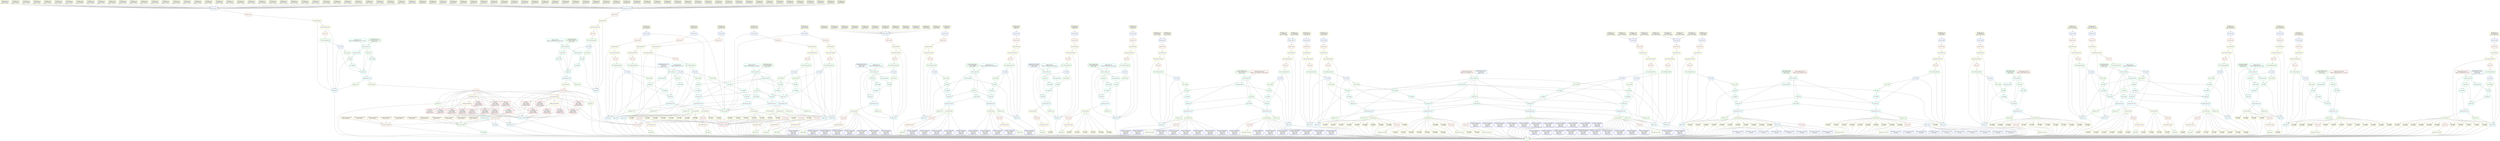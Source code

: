 digraph snakemake_dag {
    graph[bgcolor=white, margin=0];
    node[shape=box, style=rounded, fontname=sans,                 fontsize=10, penwidth=2];
    edge[penwidth=2, color=grey];
	0[label = "all", color = "0.33 0.6 0.85", style="rounded"];
	1[label = "align_report", color = "0.53 0.6 0.85", style="rounded"];
	2[label = "tag_cell_barcodes", color = "0.21 0.6 0.85", style="rounded"];
	3[label = "fastq_to_bam", color = "0.06 0.6 0.85", style="rounded"];
	4[label = "rename_fastq", color = "0.61 0.6 0.85", style="rounded"];
	5[label = "download_sra_run\nrun: SRR9916607\nsample: Sample10X", color = "0.18 0.6 0.85", style="rounded"];
	6[label = "tag_molecule_barcodes", color = "0.19 0.6 0.85", style="rounded"];
	7[label = "star_align", color = "0.40 0.6 0.85", style="rounded"];
	8[label = "sam_to_fastq", color = "0.30 0.6 0.85", style="rounded"];
	9[label = "trim_polyA", color = "0.59 0.6 0.85", style="rounded"];
	10[label = "trim_starting_sequence", color = "0.34 0.6 0.85", style="rounded"];
	11[label = "filter_bam", color = "0.07 0.6 0.85", style="rounded"];
	12[label = "create_genomedir", color = "0.44 0.6 0.85", style="rounded"];
	13[label = "create_cropseq_ref", color = "0.42 0.6 0.85", style="rounded"];
	14[label = "download_genome_annot\nref_version: ref\nspecies: hg38", color = "0.58 0.6 0.85", style="rounded"];
	15[label = "create_vector_ref\nalign_ref: hg38_genome_ref", color = "0.48 0.6 0.85", style="rounded"];
	16[label = "reads_per_cell", color = "0.29 0.6 0.85", style="rounded"];
	17[label = "tag_with_gene_exon", color = "0.52 0.6 0.85", style="rounded"];
	18[label = "merge_bam", color = "0.47 0.6 0.85", style="rounded"];
	19[label = "sort_aligned", color = "0.46 0.6 0.85", style="rounded"];
	20[label = "create_dict", color = "0.37 0.6 0.85", style="rounded"];
	21[label = "create_refflat", color = "0.43 0.6 0.85", style="rounded"];
	22[label = "align_report", color = "0.53 0.6 0.85", style="rounded"];
	23[label = "tag_cell_barcodes", color = "0.21 0.6 0.85", style="rounded"];
	24[label = "fastq_to_bam", color = "0.06 0.6 0.85", style="rounded"];
	25[label = "rename_fastq", color = "0.61 0.6 0.85", style="rounded"];
	26[label = "download_sra_run\nrun: SRR9916600\nsample: 11iv210ng", color = "0.18 0.6 0.85", style="rounded"];
	27[label = "tag_molecule_barcodes", color = "0.19 0.6 0.85", style="rounded"];
	28[label = "star_align", color = "0.40 0.6 0.85", style="rounded"];
	29[label = "sam_to_fastq", color = "0.30 0.6 0.85", style="rounded"];
	30[label = "trim_polyA", color = "0.59 0.6 0.85", style="rounded"];
	31[label = "trim_starting_sequence", color = "0.34 0.6 0.85", style="rounded"];
	32[label = "filter_bam", color = "0.07 0.6 0.85", style="rounded"];
	33[label = "create_genomedir", color = "0.44 0.6 0.85", style="rounded"];
	34[label = "create_cropseq_ref", color = "0.42 0.6 0.85", style="rounded"];
	35[label = "create_tapseq_annot\nref_version: ref_validation\nspecies: hg38", color = "0.36 0.6 0.85", style="rounded"];
	36[label = "create_vector_ref\nalign_ref: hg38_tapseq_ref_validation", color = "0.48 0.6 0.85", style="rounded"];
	37[label = "reads_per_cell", color = "0.29 0.6 0.85", style="rounded"];
	38[label = "tag_with_gene_exon", color = "0.52 0.6 0.85", style="rounded"];
	39[label = "merge_bam", color = "0.47 0.6 0.85", style="rounded"];
	40[label = "sort_aligned", color = "0.46 0.6 0.85", style="rounded"];
	41[label = "create_dict", color = "0.37 0.6 0.85", style="rounded"];
	42[label = "create_refflat", color = "0.43 0.6 0.85", style="rounded"];
	43[label = "align_report", color = "0.53 0.6 0.85", style="rounded"];
	44[label = "tag_cell_barcodes", color = "0.21 0.6 0.85", style="rounded"];
	45[label = "fastq_to_bam", color = "0.06 0.6 0.85", style="rounded"];
	46[label = "rename_fastq", color = "0.61 0.6 0.85", style="rounded"];
	47[label = "download_sra_run\nrun: SRR9916599\nsample: 11iv22ng", color = "0.18 0.6 0.85", style="rounded"];
	48[label = "tag_molecule_barcodes", color = "0.19 0.6 0.85", style="rounded"];
	49[label = "star_align", color = "0.40 0.6 0.85", style="rounded"];
	50[label = "sam_to_fastq", color = "0.30 0.6 0.85", style="rounded"];
	51[label = "trim_polyA", color = "0.59 0.6 0.85", style="rounded"];
	52[label = "trim_starting_sequence", color = "0.34 0.6 0.85", style="rounded"];
	53[label = "filter_bam", color = "0.07 0.6 0.85", style="rounded"];
	54[label = "reads_per_cell", color = "0.29 0.6 0.85", style="rounded"];
	55[label = "tag_with_gene_exon", color = "0.52 0.6 0.85", style="rounded"];
	56[label = "merge_bam", color = "0.47 0.6 0.85", style="rounded"];
	57[label = "sort_aligned", color = "0.46 0.6 0.85", style="rounded"];
	58[label = "align_report", color = "0.53 0.6 0.85", style="rounded"];
	59[label = "tag_cell_barcodes", color = "0.21 0.6 0.85", style="rounded"];
	60[label = "fastq_to_bam", color = "0.06 0.6 0.85", style="rounded"];
	61[label = "rename_fastq", color = "0.61 0.6 0.85", style="rounded"];
	62[label = "download_sra_run\nrun: SRR9916602\nsample: 8iv210ng", color = "0.18 0.6 0.85", style="rounded"];
	63[label = "tag_molecule_barcodes", color = "0.19 0.6 0.85", style="rounded"];
	64[label = "star_align", color = "0.40 0.6 0.85", style="rounded"];
	65[label = "sam_to_fastq", color = "0.30 0.6 0.85", style="rounded"];
	66[label = "trim_polyA", color = "0.59 0.6 0.85", style="rounded"];
	67[label = "trim_starting_sequence", color = "0.34 0.6 0.85", style="rounded"];
	68[label = "filter_bam", color = "0.07 0.6 0.85", style="rounded"];
	69[label = "reads_per_cell", color = "0.29 0.6 0.85", style="rounded"];
	70[label = "tag_with_gene_exon", color = "0.52 0.6 0.85", style="rounded"];
	71[label = "merge_bam", color = "0.47 0.6 0.85", style="rounded"];
	72[label = "sort_aligned", color = "0.46 0.6 0.85", style="rounded"];
	73[label = "align_report", color = "0.53 0.6 0.85", style="rounded"];
	74[label = "tag_cell_barcodes", color = "0.21 0.6 0.85", style="rounded"];
	75[label = "fastq_to_bam", color = "0.06 0.6 0.85", style="rounded"];
	76[label = "rename_fastq", color = "0.61 0.6 0.85", style="rounded"];
	77[label = "download_sra_run\nrun: SRR9916601\nsample: 8iv22ng", color = "0.18 0.6 0.85", style="rounded"];
	78[label = "tag_molecule_barcodes", color = "0.19 0.6 0.85", style="rounded"];
	79[label = "star_align", color = "0.40 0.6 0.85", style="rounded"];
	80[label = "sam_to_fastq", color = "0.30 0.6 0.85", style="rounded"];
	81[label = "trim_polyA", color = "0.59 0.6 0.85", style="rounded"];
	82[label = "trim_starting_sequence", color = "0.34 0.6 0.85", style="rounded"];
	83[label = "filter_bam", color = "0.07 0.6 0.85", style="rounded"];
	84[label = "reads_per_cell", color = "0.29 0.6 0.85", style="rounded"];
	85[label = "tag_with_gene_exon", color = "0.52 0.6 0.85", style="rounded"];
	86[label = "merge_bam", color = "0.47 0.6 0.85", style="rounded"];
	87[label = "sort_aligned", color = "0.46 0.6 0.85", style="rounded"];
	88[label = "align_report", color = "0.53 0.6 0.85", style="rounded"];
	89[label = "tag_cell_barcodes", color = "0.21 0.6 0.85", style="rounded"];
	90[label = "fastq_to_bam", color = "0.06 0.6 0.85", style="rounded"];
	91[label = "merge_fastq_i7_trim", color = "0.56 0.6 0.85", style="rounded"];
	92[label = "download_sra_run\nrun: SRR9916627\nsample: 8iScreen1", color = "0.18 0.6 0.85", style="rounded"];
	93[label = "download_sra_run\nrun: SRR9916628\nsample: 8iScreen1", color = "0.18 0.6 0.85", style="rounded"];
	94[label = "download_sra_run\nrun: SRR9916629\nsample: 8iScreen1", color = "0.18 0.6 0.85", style="rounded"];
	95[label = "download_sra_run\nrun: SRR9916630\nsample: 8iScreen1", color = "0.18 0.6 0.85", style="rounded"];
	96[label = "download_sra_run\nrun: SRR9916631\nsample: 8iScreen1", color = "0.18 0.6 0.85", style="rounded"];
	97[label = "download_sra_run\nrun: SRR9916632\nsample: 8iScreen1", color = "0.18 0.6 0.85", style="rounded"];
	98[label = "download_sra_run\nrun: SRR9916633\nsample: 8iScreen1", color = "0.18 0.6 0.85", style="rounded"];
	99[label = "download_sra_run\nrun: SRR9916634\nsample: 8iScreen1", color = "0.18 0.6 0.85", style="rounded"];
	100[label = "download_sra_run\nrun: SRR9916635\nsample: 8iScreen1", color = "0.18 0.6 0.85", style="rounded"];
	101[label = "download_sra_run\nrun: SRR9916638\nsample: 8iScreen1", color = "0.18 0.6 0.85", style="rounded"];
	102[label = "download_sra_run\nrun: SRR9916637\nsample: 8iScreen1", color = "0.18 0.6 0.85", style="rounded"];
	103[label = "download_sra_run\nrun: SRR9916636\nsample: 8iScreen1", color = "0.18 0.6 0.85", style="rounded"];
	104[label = "download_sra_run\nrun: SRR9916639\nsample: 8iScreen1", color = "0.18 0.6 0.85", style="rounded"];
	105[label = "download_sra_run\nrun: SRR9916640\nsample: 8iScreen1", color = "0.18 0.6 0.85", style="rounded"];
	106[label = "download_sra_run\nrun: SRR9916641\nsample: 8iScreen1", color = "0.18 0.6 0.85", style="rounded"];
	107[label = "download_sra_run\nrun: SRR9916642\nsample: 8iScreen1", color = "0.18 0.6 0.85", style="rounded"];
	108[label = "download_sra_run\nrun: SRR9916644\nsample: 8iScreen1", color = "0.18 0.6 0.85", style="rounded"];
	109[label = "download_sra_run\nrun: SRR9916643\nsample: 8iScreen1", color = "0.18 0.6 0.85", style="rounded"];
	110[label = "download_sra_run\nrun: SRR9916647\nsample: 8iScreen1", color = "0.18 0.6 0.85", style="rounded"];
	111[label = "download_sra_run\nrun: SRR9916646\nsample: 8iScreen1", color = "0.18 0.6 0.85", style="rounded"];
	112[label = "download_sra_run\nrun: SRR9916645\nsample: 8iScreen1", color = "0.18 0.6 0.85", style="rounded"];
	113[label = "download_sra_run\nrun: SRR9916650\nsample: 8iScreen1", color = "0.18 0.6 0.85", style="rounded"];
	114[label = "download_sra_run\nrun: SRR9916649\nsample: 8iScreen1", color = "0.18 0.6 0.85", style="rounded"];
	115[label = "download_sra_run\nrun: SRR9916648\nsample: 8iScreen1", color = "0.18 0.6 0.85", style="rounded"];
	116[label = "download_sra_run\nrun: SRR9916651\nsample: 8iScreen1", color = "0.18 0.6 0.85", style="rounded"];
	117[label = "download_sra_run\nrun: SRR9916652\nsample: 8iScreen1", color = "0.18 0.6 0.85", style="rounded"];
	118[label = "download_sra_run\nrun: SRR9916653\nsample: 8iScreen1", color = "0.18 0.6 0.85", style="rounded"];
	119[label = "download_sra_run\nrun: SRR9916654\nsample: 8iScreen1", color = "0.18 0.6 0.85", style="rounded"];
	120[label = "download_sra_run\nrun: SRR9916655\nsample: 8iScreen1", color = "0.18 0.6 0.85", style="rounded"];
	121[label = "download_sra_run\nrun: SRR9916656\nsample: 8iScreen1", color = "0.18 0.6 0.85", style="rounded"];
	122[label = "download_sra_run\nrun: SRR9916657\nsample: 8iScreen1", color = "0.18 0.6 0.85", style="rounded"];
	123[label = "download_sra_run\nrun: SRR9916658\nsample: 8iScreen1", color = "0.18 0.6 0.85", style="rounded"];
	124[label = "download_sra_run\nrun: SRR9916659\nsample: 8iScreen1", color = "0.18 0.6 0.85", style="rounded"];
	125[label = "download_sra_run\nrun: SRR9916660\nsample: 8iScreen1", color = "0.18 0.6 0.85", style="rounded"];
	126[label = "download_sra_run\nrun: SRR9916661\nsample: 8iScreen1", color = "0.18 0.6 0.85", style="rounded"];
	127[label = "download_sra_run\nrun: SRR9916662\nsample: 8iScreen1", color = "0.18 0.6 0.85", style="rounded"];
	128[label = "download_sra_run\nrun: SRR9916665\nsample: 8iScreen1", color = "0.18 0.6 0.85", style="rounded"];
	129[label = "download_sra_run\nrun: SRR9916664\nsample: 8iScreen1", color = "0.18 0.6 0.85", style="rounded"];
	130[label = "download_sra_run\nrun: SRR9916663\nsample: 8iScreen1", color = "0.18 0.6 0.85", style="rounded"];
	131[label = "download_sra_run\nrun: SRR9916666\nsample: 8iScreen1", color = "0.18 0.6 0.85", style="rounded"];
	132[label = "download_sra_run\nrun: SRR9916667\nsample: 8iScreen1", color = "0.18 0.6 0.85", style="rounded"];
	133[label = "download_sra_run\nrun: SRR9916668\nsample: 8iScreen1", color = "0.18 0.6 0.85", style="rounded"];
	134[label = "tag_molecule_barcodes", color = "0.19 0.6 0.85", style="rounded"];
	135[label = "star_align", color = "0.40 0.6 0.85", style="rounded"];
	136[label = "sam_to_fastq", color = "0.30 0.6 0.85", style="rounded"];
	137[label = "trim_polyA", color = "0.59 0.6 0.85", style="rounded"];
	138[label = "trim_starting_sequence", color = "0.34 0.6 0.85", style="rounded"];
	139[label = "filter_bam", color = "0.07 0.6 0.85", style="rounded"];
	140[label = "create_genomedir", color = "0.44 0.6 0.85", style="rounded"];
	141[label = "create_cropseq_ref", color = "0.42 0.6 0.85", style="rounded"];
	142[label = "create_tapseq_annot\nref_version: ref_chr8_screen\nspecies: hg38", color = "0.36 0.6 0.85", style="rounded"];
	143[label = "create_vector_ref\nalign_ref: hg38_tapseq_ref_chr8_screen", color = "0.48 0.6 0.85", style="rounded"];
	144[label = "reads_per_cell", color = "0.29 0.6 0.85", style="rounded"];
	145[label = "tag_with_gene_exon", color = "0.52 0.6 0.85", style="rounded"];
	146[label = "merge_bam", color = "0.47 0.6 0.85", style="rounded"];
	147[label = "sort_aligned", color = "0.46 0.6 0.85", style="rounded"];
	148[label = "create_dict", color = "0.37 0.6 0.85", style="rounded"];
	149[label = "create_refflat", color = "0.43 0.6 0.85", style="rounded"];
	150[label = "align_report", color = "0.53 0.6 0.85", style="rounded"];
	151[label = "tag_cell_barcodes", color = "0.21 0.6 0.85", style="rounded"];
	152[label = "fastq_to_bam", color = "0.06 0.6 0.85", style="rounded"];
	153[label = "merge_fastq_i7", color = "0.60 0.6 0.85", style="rounded"];
	154[label = "download_sra_run\nrun: SRR9916669\nsample: 11iScreen1", color = "0.18 0.6 0.85", style="rounded"];
	155[label = "download_sra_run\nrun: SRR9916670\nsample: 11iScreen1", color = "0.18 0.6 0.85", style="rounded"];
	156[label = "download_sra_run\nrun: SRR9916671\nsample: 11iScreen1", color = "0.18 0.6 0.85", style="rounded"];
	157[label = "download_sra_run\nrun: SRR9916672\nsample: 11iScreen1", color = "0.18 0.6 0.85", style="rounded"];
	158[label = "download_sra_run\nrun: SRR9916673\nsample: 11iScreen1", color = "0.18 0.6 0.85", style="rounded"];
	159[label = "download_sra_run\nrun: SRR9916674\nsample: 11iScreen1", color = "0.18 0.6 0.85", style="rounded"];
	160[label = "download_sra_run\nrun: SRR9916675\nsample: 11iScreen1", color = "0.18 0.6 0.85", style="rounded"];
	161[label = "download_sra_run\nrun: SRR9916676\nsample: 11iScreen1", color = "0.18 0.6 0.85", style="rounded"];
	162[label = "download_sra_run\nrun: SRR9916677\nsample: 11iScreen1", color = "0.18 0.6 0.85", style="rounded"];
	163[label = "download_sra_run\nrun: SRR9916678\nsample: 11iScreen1", color = "0.18 0.6 0.85", style="rounded"];
	164[label = "download_sra_run\nrun: SRR9916679\nsample: 11iScreen1", color = "0.18 0.6 0.85", style="rounded"];
	165[label = "download_sra_run\nrun: SRR9916680\nsample: 11iScreen1", color = "0.18 0.6 0.85", style="rounded"];
	166[label = "download_sra_run\nrun: SRR9916681\nsample: 11iScreen1", color = "0.18 0.6 0.85", style="rounded"];
	167[label = "download_sra_run\nrun: SRR9916682\nsample: 11iScreen1", color = "0.18 0.6 0.85", style="rounded"];
	168[label = "download_sra_run\nrun: SRR9916683\nsample: 11iScreen1", color = "0.18 0.6 0.85", style="rounded"];
	169[label = "download_sra_run\nrun: SRR9916686\nsample: 11iScreen1", color = "0.18 0.6 0.85", style="rounded"];
	170[label = "download_sra_run\nrun: SRR9916685\nsample: 11iScreen1", color = "0.18 0.6 0.85", style="rounded"];
	171[label = "download_sra_run\nrun: SRR9916684\nsample: 11iScreen1", color = "0.18 0.6 0.85", style="rounded"];
	172[label = "download_sra_run\nrun: SRR9916687\nsample: 11iScreen1", color = "0.18 0.6 0.85", style="rounded"];
	173[label = "download_sra_run\nrun: SRR9916688\nsample: 11iScreen1", color = "0.18 0.6 0.85", style="rounded"];
	174[label = "download_sra_run\nrun: SRR9916689\nsample: 11iScreen1", color = "0.18 0.6 0.85", style="rounded"];
	175[label = "download_sra_run\nrun: SRR9916690\nsample: 11iScreen1", color = "0.18 0.6 0.85", style="rounded"];
	176[label = "download_sra_run\nrun: SRR9916691\nsample: 11iScreen1", color = "0.18 0.6 0.85", style="rounded"];
	177[label = "download_sra_run\nrun: SRR9916692\nsample: 11iScreen1", color = "0.18 0.6 0.85", style="rounded"];
	178[label = "download_sra_run\nrun: SRR9916693\nsample: 11iScreen1", color = "0.18 0.6 0.85", style="rounded"];
	179[label = "download_sra_run\nrun: SRR9916694\nsample: 11iScreen1", color = "0.18 0.6 0.85", style="rounded"];
	180[label = "download_sra_run\nrun: SRR9916695\nsample: 11iScreen1", color = "0.18 0.6 0.85", style="rounded"];
	181[label = "download_sra_run\nrun: SRR9916696\nsample: 11iScreen1", color = "0.18 0.6 0.85", style="rounded"];
	182[label = "download_sra_run\nrun: SRR9916697\nsample: 11iScreen1", color = "0.18 0.6 0.85", style="rounded"];
	183[label = "download_sra_run\nrun: SRR9916698\nsample: 11iScreen1", color = "0.18 0.6 0.85", style="rounded"];
	184[label = "download_sra_run\nrun: SRR9916701\nsample: 11iScreen1", color = "0.18 0.6 0.85", style="rounded"];
	185[label = "download_sra_run\nrun: SRR9916700\nsample: 11iScreen1", color = "0.18 0.6 0.85", style="rounded"];
	186[label = "download_sra_run\nrun: SRR9916699\nsample: 11iScreen1", color = "0.18 0.6 0.85", style="rounded"];
	187[label = "download_sra_run\nrun: SRR9916702\nsample: 11iScreen1", color = "0.18 0.6 0.85", style="rounded"];
	188[label = "download_sra_run\nrun: SRR9916703\nsample: 11iScreen1", color = "0.18 0.6 0.85", style="rounded"];
	189[label = "download_sra_run\nrun: SRR9916704\nsample: 11iScreen1", color = "0.18 0.6 0.85", style="rounded"];
	190[label = "download_sra_run\nrun: SRR9916705\nsample: 11iScreen1", color = "0.18 0.6 0.85", style="rounded"];
	191[label = "download_sra_run\nrun: SRR9916706\nsample: 11iScreen1", color = "0.18 0.6 0.85", style="rounded"];
	192[label = "download_sra_run\nrun: SRR9916707\nsample: 11iScreen1", color = "0.18 0.6 0.85", style="rounded"];
	193[label = "tag_molecule_barcodes", color = "0.19 0.6 0.85", style="rounded"];
	194[label = "star_align", color = "0.40 0.6 0.85", style="rounded"];
	195[label = "sam_to_fastq", color = "0.30 0.6 0.85", style="rounded"];
	196[label = "trim_polyA", color = "0.59 0.6 0.85", style="rounded"];
	197[label = "trim_starting_sequence", color = "0.34 0.6 0.85", style="rounded"];
	198[label = "filter_bam", color = "0.07 0.6 0.85", style="rounded"];
	199[label = "create_genomedir", color = "0.44 0.6 0.85", style="rounded"];
	200[label = "create_cropseq_ref", color = "0.42 0.6 0.85", style="rounded"];
	201[label = "create_tapseq_annot\nref_version: ref_chr11_screen\nspecies: hg38", color = "0.36 0.6 0.85", style="rounded"];
	202[label = "create_vector_ref\nalign_ref: hg38_tapseq_ref_chr11_screen", color = "0.48 0.6 0.85", style="rounded"];
	203[label = "reads_per_cell", color = "0.29 0.6 0.85", style="rounded"];
	204[label = "tag_with_gene_exon", color = "0.52 0.6 0.85", style="rounded"];
	205[label = "merge_bam", color = "0.47 0.6 0.85", style="rounded"];
	206[label = "sort_aligned", color = "0.46 0.6 0.85", style="rounded"];
	207[label = "create_dict", color = "0.37 0.6 0.85", style="rounded"];
	208[label = "create_refflat", color = "0.43 0.6 0.85", style="rounded"];
	209[label = "align_report", color = "0.53 0.6 0.85", style="rounded"];
	210[label = "tag_cell_barcodes", color = "0.21 0.6 0.85", style="rounded"];
	211[label = "fastq_to_bam", color = "0.06 0.6 0.85", style="rounded"];
	212[label = "merge_fastq_i7", color = "0.60 0.6 0.85", style="rounded"];
	213[label = "download_sra_run\nrun: SRR9916615\nsample: WholeTx", color = "0.18 0.6 0.85", style="rounded"];
	214[label = "download_sra_run\nrun: SRR9916616\nsample: WholeTx", color = "0.18 0.6 0.85", style="rounded"];
	215[label = "download_sra_run\nrun: SRR9916617\nsample: WholeTx", color = "0.18 0.6 0.85", style="rounded"];
	216[label = "download_sra_run\nrun: SRR9916618\nsample: WholeTx", color = "0.18 0.6 0.85", style="rounded"];
	217[label = "download_sra_run\nrun: SRR9916619\nsample: WholeTx", color = "0.18 0.6 0.85", style="rounded"];
	218[label = "download_sra_run\nrun: SRR9916620\nsample: WholeTx", color = "0.18 0.6 0.85", style="rounded"];
	219[label = "download_sra_run\nrun: SRR9916621\nsample: WholeTx", color = "0.18 0.6 0.85", style="rounded"];
	220[label = "download_sra_run\nrun: SRR9916622\nsample: WholeTx", color = "0.18 0.6 0.85", style="rounded"];
	221[label = "download_sra_run\nrun: SRR9916623\nsample: WholeTx", color = "0.18 0.6 0.85", style="rounded"];
	222[label = "download_sra_run\nrun: SRR9916624\nsample: WholeTx", color = "0.18 0.6 0.85", style="rounded"];
	223[label = "download_sra_run\nrun: SRR9916626\nsample: WholeTx", color = "0.18 0.6 0.85", style="rounded"];
	224[label = "download_sra_run\nrun: SRR9916625\nsample: WholeTx", color = "0.18 0.6 0.85", style="rounded"];
	225[label = "tag_molecule_barcodes", color = "0.19 0.6 0.85", style="rounded"];
	226[label = "star_align", color = "0.40 0.6 0.85", style="rounded"];
	227[label = "sam_to_fastq", color = "0.30 0.6 0.85", style="rounded"];
	228[label = "trim_polyA", color = "0.59 0.6 0.85", style="rounded"];
	229[label = "trim_starting_sequence", color = "0.34 0.6 0.85", style="rounded"];
	230[label = "filter_bam", color = "0.07 0.6 0.85", style="rounded"];
	231[label = "create_genomedir", color = "0.44 0.6 0.85", style="rounded"];
	232[label = "create_cropseq_ref", color = "0.42 0.6 0.85", style="rounded"];
	233[label = "download_genome_annot\nref_version: ref_v2\nspecies: hg38", color = "0.58 0.6 0.85", style="rounded"];
	234[label = "create_vector_ref\nalign_ref: hg38_genome_ref_v2", color = "0.48 0.6 0.85", style="rounded"];
	235[label = "reads_per_cell", color = "0.29 0.6 0.85", style="rounded"];
	236[label = "tag_with_gene_exon", color = "0.52 0.6 0.85", style="rounded"];
	237[label = "merge_bam", color = "0.47 0.6 0.85", style="rounded"];
	238[label = "sort_aligned", color = "0.46 0.6 0.85", style="rounded"];
	239[label = "create_dict", color = "0.37 0.6 0.85", style="rounded"];
	240[label = "create_refflat", color = "0.43 0.6 0.85", style="rounded"];
	241[label = "align_report", color = "0.53 0.6 0.85", style="rounded"];
	242[label = "tag_cell_barcodes", color = "0.21 0.6 0.85", style="rounded"];
	243[label = "fastq_to_bam", color = "0.06 0.6 0.85", style="rounded"];
	244[label = "rename_fastq", color = "0.61 0.6 0.85", style="rounded"];
	245[label = "download_sra_run\nrun: SRR9916613\nsample: TAP1", color = "0.18 0.6 0.85", style="rounded"];
	246[label = "tag_molecule_barcodes", color = "0.19 0.6 0.85", style="rounded"];
	247[label = "star_align", color = "0.40 0.6 0.85", style="rounded"];
	248[label = "sam_to_fastq", color = "0.30 0.6 0.85", style="rounded"];
	249[label = "trim_polyA", color = "0.59 0.6 0.85", style="rounded"];
	250[label = "trim_starting_sequence", color = "0.34 0.6 0.85", style="rounded"];
	251[label = "filter_bam", color = "0.07 0.6 0.85", style="rounded"];
	252[label = "create_genomedir", color = "0.44 0.6 0.85", style="rounded"];
	253[label = "create_cropseq_ref", color = "0.42 0.6 0.85", style="rounded"];
	254[label = "create_tapseq_annot\nref_version: ref_validation_v2\nspecies: hg38", color = "0.36 0.6 0.85", style="rounded"];
	255[label = "create_vector_ref\nalign_ref: hg38_tapseq_ref_validation_v2", color = "0.48 0.6 0.85", style="rounded"];
	256[label = "reads_per_cell", color = "0.29 0.6 0.85", style="rounded"];
	257[label = "tag_with_gene_exon", color = "0.52 0.6 0.85", style="rounded"];
	258[label = "merge_bam", color = "0.47 0.6 0.85", style="rounded"];
	259[label = "sort_aligned", color = "0.46 0.6 0.85", style="rounded"];
	260[label = "create_dict", color = "0.37 0.6 0.85", style="rounded"];
	261[label = "create_refflat", color = "0.43 0.6 0.85", style="rounded"];
	262[label = "align_report", color = "0.53 0.6 0.85", style="rounded"];
	263[label = "tag_cell_barcodes", color = "0.21 0.6 0.85", style="rounded"];
	264[label = "fastq_to_bam", color = "0.06 0.6 0.85", style="rounded"];
	265[label = "rename_fastq", color = "0.61 0.6 0.85", style="rounded"];
	266[label = "download_sra_run\nrun: SRR9916614\nsample: TAP2", color = "0.18 0.6 0.85", style="rounded"];
	267[label = "tag_molecule_barcodes", color = "0.19 0.6 0.85", style="rounded"];
	268[label = "star_align", color = "0.40 0.6 0.85", style="rounded"];
	269[label = "sam_to_fastq", color = "0.30 0.6 0.85", style="rounded"];
	270[label = "trim_polyA", color = "0.59 0.6 0.85", style="rounded"];
	271[label = "trim_starting_sequence", color = "0.34 0.6 0.85", style="rounded"];
	272[label = "filter_bam", color = "0.07 0.6 0.85", style="rounded"];
	273[label = "reads_per_cell", color = "0.29 0.6 0.85", style="rounded"];
	274[label = "tag_with_gene_exon", color = "0.52 0.6 0.85", style="rounded"];
	275[label = "merge_bam", color = "0.47 0.6 0.85", style="rounded"];
	276[label = "sort_aligned", color = "0.46 0.6 0.85", style="rounded"];
	277[label = "align_report", color = "0.53 0.6 0.85", style="rounded"];
	278[label = "tag_cell_barcodes", color = "0.21 0.6 0.85", style="rounded"];
	279[label = "fastq_to_bam", color = "0.06 0.6 0.85", style="rounded"];
	280[label = "rename_fastq", color = "0.61 0.6 0.85", style="rounded"];
	281[label = "download_sra_run\nrun: SRR9916608\nsample: W4ea", color = "0.18 0.6 0.85", style="rounded"];
	282[label = "tag_molecule_barcodes", color = "0.19 0.6 0.85", style="rounded"];
	283[label = "star_align", color = "0.40 0.6 0.85", style="rounded"];
	284[label = "sam_to_fastq", color = "0.30 0.6 0.85", style="rounded"];
	285[label = "trim_polyA", color = "0.59 0.6 0.85", style="rounded"];
	286[label = "trim_starting_sequence", color = "0.34 0.6 0.85", style="rounded"];
	287[label = "filter_bam", color = "0.07 0.6 0.85", style="rounded"];
	288[label = "create_genomedir", color = "0.44 0.6 0.85", style="rounded"];
	289[label = "create_cropseq_ref", color = "0.42 0.6 0.85", style="rounded"];
	290[label = "download_genome_annot\nref_version: ref_dropseq\nspecies: hg38", color = "0.58 0.6 0.85", style="rounded"];
	291[label = "create_vector_ref\nalign_ref: hg38_genome_ref_dropseq", color = "0.48 0.6 0.85", style="rounded"];
	292[label = "reads_per_cell", color = "0.29 0.6 0.85", style="rounded"];
	293[label = "tag_with_gene_exon", color = "0.52 0.6 0.85", style="rounded"];
	294[label = "merge_bam", color = "0.47 0.6 0.85", style="rounded"];
	295[label = "sort_aligned", color = "0.46 0.6 0.85", style="rounded"];
	296[label = "create_dict", color = "0.37 0.6 0.85", style="rounded"];
	297[label = "create_refflat", color = "0.43 0.6 0.85", style="rounded"];
	298[label = "align_report", color = "0.53 0.6 0.85", style="rounded"];
	299[label = "tag_cell_barcodes", color = "0.21 0.6 0.85", style="rounded"];
	300[label = "fastq_to_bam", color = "0.06 0.6 0.85", style="rounded"];
	301[label = "rename_fastq", color = "0.61 0.6 0.85", style="rounded"];
	302[label = "download_sra_run\nrun: SRR9916605\nsample: T4ea", color = "0.18 0.6 0.85", style="rounded"];
	303[label = "tag_molecule_barcodes", color = "0.19 0.6 0.85", style="rounded"];
	304[label = "star_align", color = "0.40 0.6 0.85", style="rounded"];
	305[label = "sam_to_fastq", color = "0.30 0.6 0.85", style="rounded"];
	306[label = "trim_polyA", color = "0.59 0.6 0.85", style="rounded"];
	307[label = "trim_starting_sequence", color = "0.34 0.6 0.85", style="rounded"];
	308[label = "filter_bam", color = "0.07 0.6 0.85", style="rounded"];
	309[label = "create_genomedir", color = "0.44 0.6 0.85", style="rounded"];
	310[label = "create_cropseq_ref", color = "0.42 0.6 0.85", style="rounded"];
	311[label = "create_tapseq_annot\nref_version: ref_dropseq\nspecies: hg38", color = "0.36 0.6 0.85", style="rounded"];
	312[label = "create_vector_ref\nalign_ref: hg38_tapseq_ref_dropseq", color = "0.48 0.6 0.85", style="rounded"];
	313[label = "reads_per_cell", color = "0.29 0.6 0.85", style="rounded"];
	314[label = "tag_with_gene_exon", color = "0.52 0.6 0.85", style="rounded"];
	315[label = "merge_bam", color = "0.47 0.6 0.85", style="rounded"];
	316[label = "sort_aligned", color = "0.46 0.6 0.85", style="rounded"];
	317[label = "create_dict", color = "0.37 0.6 0.85", style="rounded"];
	318[label = "create_refflat", color = "0.43 0.6 0.85", style="rounded"];
	319[label = "align_report", color = "0.53 0.6 0.85", style="rounded"];
	320[label = "tag_cell_barcodes", color = "0.21 0.6 0.85", style="rounded"];
	321[label = "fastq_to_bam", color = "0.06 0.6 0.85", style="rounded"];
	322[label = "merge_fastq_i7", color = "0.60 0.6 0.85", style="rounded"];
	323[label = "download_sra_run\nrun: SRR9916609\nsample: TAPtotalBM", color = "0.18 0.6 0.85", style="rounded"];
	324[label = "download_sra_run\nrun: SRR9916610\nsample: TAPtotalBM", color = "0.18 0.6 0.85", style="rounded"];
	325[label = "tag_molecule_barcodes", color = "0.19 0.6 0.85", style="rounded"];
	326[label = "star_align", color = "0.40 0.6 0.85", style="rounded"];
	327[label = "sam_to_fastq", color = "0.30 0.6 0.85", style="rounded"];
	328[label = "trim_polyA", color = "0.59 0.6 0.85", style="rounded"];
	329[label = "trim_starting_sequence", color = "0.34 0.6 0.85", style="rounded"];
	330[label = "filter_bam", color = "0.07 0.6 0.85", style="rounded"];
	331[label = "create_genomedir", color = "0.44 0.6 0.85", style="rounded"];
	332[label = "create_cropseq_ref", color = "0.42 0.6 0.85", style="rounded"];
	333[label = "create_tapseq_annot\nref_version: ref_bone_marrow\nspecies: mm10", color = "0.36 0.6 0.85", style="rounded"];
	334[label = "create_empty_vector_ref\nalign_ref: mm10_tapseq_ref_bone_marrow", color = "0.03 0.6 0.85", style="rounded"];
	335[label = "reads_per_cell", color = "0.29 0.6 0.85", style="rounded"];
	336[label = "tag_with_gene_exon", color = "0.52 0.6 0.85", style="rounded"];
	337[label = "merge_bam", color = "0.47 0.6 0.85", style="rounded"];
	338[label = "sort_aligned", color = "0.46 0.6 0.85", style="rounded"];
	339[label = "create_dict", color = "0.37 0.6 0.85", style="rounded"];
	340[label = "create_refflat", color = "0.43 0.6 0.85", style="rounded"];
	341[label = "align_report", color = "0.53 0.6 0.85", style="rounded"];
	342[label = "tag_cell_barcodes", color = "0.21 0.6 0.85", style="rounded"];
	343[label = "fastq_to_bam", color = "0.06 0.6 0.85", style="rounded"];
	344[label = "merge_fastq_i7", color = "0.60 0.6 0.85", style="rounded"];
	345[label = "download_sra_run\nrun: SRR9916611\nsample: TAPkitBM", color = "0.18 0.6 0.85", style="rounded"];
	346[label = "download_sra_run\nrun: SRR9916612\nsample: TAPkitBM", color = "0.18 0.6 0.85", style="rounded"];
	347[label = "tag_molecule_barcodes", color = "0.19 0.6 0.85", style="rounded"];
	348[label = "star_align", color = "0.40 0.6 0.85", style="rounded"];
	349[label = "sam_to_fastq", color = "0.30 0.6 0.85", style="rounded"];
	350[label = "trim_polyA", color = "0.59 0.6 0.85", style="rounded"];
	351[label = "trim_starting_sequence", color = "0.34 0.6 0.85", style="rounded"];
	352[label = "filter_bam", color = "0.07 0.6 0.85", style="rounded"];
	353[label = "reads_per_cell", color = "0.29 0.6 0.85", style="rounded"];
	354[label = "tag_with_gene_exon", color = "0.52 0.6 0.85", style="rounded"];
	355[label = "merge_bam", color = "0.47 0.6 0.85", style="rounded"];
	356[label = "sort_aligned", color = "0.46 0.6 0.85", style="rounded"];
	357[label = "align_report", color = "0.53 0.6 0.85", style="rounded"];
	358[label = "tag_cell_barcodes", color = "0.21 0.6 0.85", style="rounded"];
	359[label = "fastq_to_bam", color = "0.06 0.6 0.85", style="rounded"];
	360[label = "merge_fastq", color = "0.64 0.6 0.85", style="rounded"];
	361[label = "download_sra_run\nrun: SRR8181408\nsample: WholeTotalBM", color = "0.18 0.6 0.85", style="rounded"];
	362[label = "download_sra_run\nrun: SRR8181409\nsample: WholeTotalBM", color = "0.18 0.6 0.85", style="rounded"];
	363[label = "download_sra_run\nrun: SRR8181410\nsample: WholeTotalBM", color = "0.18 0.6 0.85", style="rounded"];
	364[label = "download_sra_run\nrun: SRR8181411\nsample: WholeTotalBM", color = "0.18 0.6 0.85", style="rounded"];
	365[label = "tag_molecule_barcodes", color = "0.19 0.6 0.85", style="rounded"];
	366[label = "star_align", color = "0.40 0.6 0.85", style="rounded"];
	367[label = "sam_to_fastq", color = "0.30 0.6 0.85", style="rounded"];
	368[label = "trim_polyA", color = "0.59 0.6 0.85", style="rounded"];
	369[label = "trim_starting_sequence", color = "0.34 0.6 0.85", style="rounded"];
	370[label = "filter_bam", color = "0.07 0.6 0.85", style="rounded"];
	371[label = "create_genomedir", color = "0.44 0.6 0.85", style="rounded"];
	372[label = "create_cropseq_ref", color = "0.42 0.6 0.85", style="rounded"];
	373[label = "download_genome_annot\nref_version: ref\nspecies: mm10", color = "0.58 0.6 0.85", style="rounded"];
	374[label = "create_empty_vector_ref\nalign_ref: mm10_genome_ref", color = "0.03 0.6 0.85", style="rounded"];
	375[label = "reads_per_cell", color = "0.29 0.6 0.85", style="rounded"];
	376[label = "tag_with_gene_exon", color = "0.52 0.6 0.85", style="rounded"];
	377[label = "merge_bam", color = "0.47 0.6 0.85", style="rounded"];
	378[label = "sort_aligned", color = "0.46 0.6 0.85", style="rounded"];
	379[label = "create_dict", color = "0.37 0.6 0.85", style="rounded"];
	380[label = "create_refflat", color = "0.43 0.6 0.85", style="rounded"];
	381[label = "align_report", color = "0.53 0.6 0.85", style="rounded"];
	382[label = "tag_cell_barcodes", color = "0.21 0.6 0.85", style="rounded"];
	383[label = "fastq_to_bam", color = "0.06 0.6 0.85", style="rounded"];
	384[label = "merge_fastq", color = "0.64 0.6 0.85", style="rounded"];
	385[label = "download_sra_run\nrun: SRR8181412\nsample: WholeKitBM", color = "0.18 0.6 0.85", style="rounded"];
	386[label = "download_sra_run\nrun: SRR8181413\nsample: WholeKitBM", color = "0.18 0.6 0.85", style="rounded"];
	387[label = "download_sra_run\nrun: SRR8181414\nsample: WholeKitBM", color = "0.18 0.6 0.85", style="rounded"];
	388[label = "download_sra_run\nrun: SRR8181415\nsample: WholeKitBM", color = "0.18 0.6 0.85", style="rounded"];
	389[label = "tag_molecule_barcodes", color = "0.19 0.6 0.85", style="rounded"];
	390[label = "star_align", color = "0.40 0.6 0.85", style="rounded"];
	391[label = "sam_to_fastq", color = "0.30 0.6 0.85", style="rounded"];
	392[label = "trim_polyA", color = "0.59 0.6 0.85", style="rounded"];
	393[label = "trim_starting_sequence", color = "0.34 0.6 0.85", style="rounded"];
	394[label = "filter_bam", color = "0.07 0.6 0.85", style="rounded"];
	395[label = "reads_per_cell", color = "0.29 0.6 0.85", style="rounded"];
	396[label = "tag_with_gene_exon", color = "0.52 0.6 0.85", style="rounded"];
	397[label = "merge_bam", color = "0.47 0.6 0.85", style="rounded"];
	398[label = "sort_aligned", color = "0.46 0.6 0.85", style="rounded"];
	399[label = "align_report", color = "0.53 0.6 0.85", style="rounded"];
	400[label = "tag_cell_barcodes", color = "0.21 0.6 0.85", style="rounded"];
	401[label = "fastq_to_bam", color = "0.06 0.6 0.85", style="rounded"];
	402[label = "rename_fastq", color = "0.61 0.6 0.85", style="rounded"];
	403[label = "download_sra_run\nrun: SRR10885108\nsample: wtxmmix", color = "0.18 0.6 0.85", style="rounded"];
	404[label = "tag_molecule_barcodes", color = "0.19 0.6 0.85", style="rounded"];
	405[label = "star_align", color = "0.40 0.6 0.85", style="rounded"];
	406[label = "sam_to_fastq", color = "0.30 0.6 0.85", style="rounded"];
	407[label = "trim_polyA", color = "0.59 0.6 0.85", style="rounded"];
	408[label = "trim_starting_sequence", color = "0.34 0.6 0.85", style="rounded"];
	409[label = "filter_bam", color = "0.07 0.6 0.85", style="rounded"];
	410[label = "reads_per_cell", color = "0.29 0.6 0.85", style="rounded"];
	411[label = "tag_with_gene_exon", color = "0.52 0.6 0.85", style="rounded"];
	412[label = "merge_bam", color = "0.47 0.6 0.85", style="rounded"];
	413[label = "sort_aligned", color = "0.46 0.6 0.85", style="rounded"];
	414[label = "align_report", color = "0.53 0.6 0.85", style="rounded"];
	415[label = "tag_cell_barcodes", color = "0.21 0.6 0.85", style="rounded"];
	416[label = "fastq_to_bam", color = "0.06 0.6 0.85", style="rounded"];
	417[label = "rename_fastq", color = "0.61 0.6 0.85", style="rounded"];
	418[label = "download_sra_run\nrun: SRR10885109\nsample: wtxlung", color = "0.18 0.6 0.85", style="rounded"];
	419[label = "tag_molecule_barcodes", color = "0.19 0.6 0.85", style="rounded"];
	420[label = "star_align", color = "0.40 0.6 0.85", style="rounded"];
	421[label = "sam_to_fastq", color = "0.30 0.6 0.85", style="rounded"];
	422[label = "trim_polyA", color = "0.59 0.6 0.85", style="rounded"];
	423[label = "trim_starting_sequence", color = "0.34 0.6 0.85", style="rounded"];
	424[label = "filter_bam", color = "0.07 0.6 0.85", style="rounded"];
	425[label = "reads_per_cell", color = "0.29 0.6 0.85", style="rounded"];
	426[label = "tag_with_gene_exon", color = "0.52 0.6 0.85", style="rounded"];
	427[label = "merge_bam", color = "0.47 0.6 0.85", style="rounded"];
	428[label = "sort_aligned", color = "0.46 0.6 0.85", style="rounded"];
	429[label = "align_report", color = "0.53 0.6 0.85", style="rounded"];
	430[label = "tag_cell_barcodes", color = "0.21 0.6 0.85", style="rounded"];
	431[label = "fastq_to_bam", color = "0.06 0.6 0.85", style="rounded"];
	432[label = "rename_fastq", color = "0.61 0.6 0.85", style="rounded"];
	433[label = "download_sra_run\nrun: SRR10885104\nsample: tapmix", color = "0.18 0.6 0.85", style="rounded"];
	434[label = "tag_molecule_barcodes", color = "0.19 0.6 0.85", style="rounded"];
	435[label = "star_align", color = "0.40 0.6 0.85", style="rounded"];
	436[label = "sam_to_fastq", color = "0.30 0.6 0.85", style="rounded"];
	437[label = "trim_polyA", color = "0.59 0.6 0.85", style="rounded"];
	438[label = "trim_starting_sequence", color = "0.34 0.6 0.85", style="rounded"];
	439[label = "filter_bam", color = "0.07 0.6 0.85", style="rounded"];
	440[label = "create_genomedir", color = "0.44 0.6 0.85", style="rounded"];
	441[label = "create_cropseq_ref", color = "0.42 0.6 0.85", style="rounded"];
	442[label = "create_tapseq_annot\nref_version: ref_mix\nspecies: mm10", color = "0.36 0.6 0.85", style="rounded"];
	443[label = "create_empty_vector_ref\nalign_ref: mm10_tapseq_ref_mix", color = "0.03 0.6 0.85", style="rounded"];
	444[label = "reads_per_cell", color = "0.29 0.6 0.85", style="rounded"];
	445[label = "tag_with_gene_exon", color = "0.52 0.6 0.85", style="rounded"];
	446[label = "merge_bam", color = "0.47 0.6 0.85", style="rounded"];
	447[label = "sort_aligned", color = "0.46 0.6 0.85", style="rounded"];
	448[label = "create_dict", color = "0.37 0.6 0.85", style="rounded"];
	449[label = "create_refflat", color = "0.43 0.6 0.85", style="rounded"];
	450[label = "align_report", color = "0.53 0.6 0.85", style="rounded"];
	451[label = "tag_cell_barcodes", color = "0.21 0.6 0.85", style="rounded"];
	452[label = "fastq_to_bam", color = "0.06 0.6 0.85", style="rounded"];
	453[label = "rename_fastq", color = "0.61 0.6 0.85", style="rounded"];
	454[label = "download_sra_run\nrun: SRR10885105\nsample: taplung", color = "0.18 0.6 0.85", style="rounded"];
	455[label = "tag_molecule_barcodes", color = "0.19 0.6 0.85", style="rounded"];
	456[label = "star_align", color = "0.40 0.6 0.85", style="rounded"];
	457[label = "sam_to_fastq", color = "0.30 0.6 0.85", style="rounded"];
	458[label = "trim_polyA", color = "0.59 0.6 0.85", style="rounded"];
	459[label = "trim_starting_sequence", color = "0.34 0.6 0.85", style="rounded"];
	460[label = "filter_bam", color = "0.07 0.6 0.85", style="rounded"];
	461[label = "reads_per_cell", color = "0.29 0.6 0.85", style="rounded"];
	462[label = "tag_with_gene_exon", color = "0.52 0.6 0.85", style="rounded"];
	463[label = "merge_bam", color = "0.47 0.6 0.85", style="rounded"];
	464[label = "sort_aligned", color = "0.46 0.6 0.85", style="rounded"];
	465[label = "align_report", color = "0.53 0.6 0.85", style="rounded"];
	466[label = "tag_cell_barcodes", color = "0.21 0.6 0.85", style="rounded"];
	467[label = "fastq_to_bam", color = "0.06 0.6 0.85", style="rounded"];
	468[label = "rename_fastq", color = "0.61 0.6 0.85", style="rounded"];
	469[label = "download_sra_run\nrun: SRR10885103\nsample: taphumanmix", color = "0.18 0.6 0.85", style="rounded"];
	470[label = "tag_molecule_barcodes", color = "0.19 0.6 0.85", style="rounded"];
	471[label = "star_align", color = "0.40 0.6 0.85", style="rounded"];
	472[label = "sam_to_fastq", color = "0.30 0.6 0.85", style="rounded"];
	473[label = "trim_polyA", color = "0.59 0.6 0.85", style="rounded"];
	474[label = "trim_starting_sequence", color = "0.34 0.6 0.85", style="rounded"];
	475[label = "filter_bam", color = "0.07 0.6 0.85", style="rounded"];
	476[label = "create_genomedir", color = "0.44 0.6 0.85", style="rounded"];
	477[label = "create_cropseq_ref", color = "0.42 0.6 0.85", style="rounded"];
	478[label = "create_tapseq_annot\nref_version: ref_mix\nspecies: hg38", color = "0.36 0.6 0.85", style="rounded"];
	479[label = "create_empty_vector_ref\nalign_ref: hg38_tapseq_ref_mix", color = "0.03 0.6 0.85", style="rounded"];
	480[label = "reads_per_cell", color = "0.29 0.6 0.85", style="rounded"];
	481[label = "tag_with_gene_exon", color = "0.52 0.6 0.85", style="rounded"];
	482[label = "merge_bam", color = "0.47 0.6 0.85", style="rounded"];
	483[label = "sort_aligned", color = "0.46 0.6 0.85", style="rounded"];
	484[label = "create_dict", color = "0.37 0.6 0.85", style="rounded"];
	485[label = "create_refflat", color = "0.43 0.6 0.85", style="rounded"];
	486[label = "align_report", color = "0.53 0.6 0.85", style="rounded"];
	487[label = "tag_cell_barcodes", color = "0.21 0.6 0.85", style="rounded"];
	488[label = "fastq_to_bam", color = "0.06 0.6 0.85", style="rounded"];
	489[label = "rename_fastq", color = "0.61 0.6 0.85", style="rounded"];
	490[label = "download_sra_run\nrun: SRR10885110\nsample: perturbchr8v2", color = "0.18 0.6 0.85", style="rounded"];
	491[label = "tag_molecule_barcodes", color = "0.19 0.6 0.85", style="rounded"];
	492[label = "star_align", color = "0.40 0.6 0.85", style="rounded"];
	493[label = "sam_to_fastq", color = "0.30 0.6 0.85", style="rounded"];
	494[label = "trim_polyA", color = "0.59 0.6 0.85", style="rounded"];
	495[label = "trim_starting_sequence", color = "0.34 0.6 0.85", style="rounded"];
	496[label = "filter_bam", color = "0.07 0.6 0.85", style="rounded"];
	497[label = "create_genomedir", color = "0.44 0.6 0.85", style="rounded"];
	498[label = "create_cropseq_ref", color = "0.42 0.6 0.85", style="rounded"];
	499[label = "create_tapseq_annot\nref_version: ref_rev\nspecies: hg38", color = "0.36 0.6 0.85", style="rounded"];
	500[label = "create_vector_ref\nalign_ref: hg38_tapseq_ref_rev", color = "0.48 0.6 0.85", style="rounded"];
	501[label = "reads_per_cell", color = "0.29 0.6 0.85", style="rounded"];
	502[label = "tag_with_gene_exon", color = "0.52 0.6 0.85", style="rounded"];
	503[label = "merge_bam", color = "0.47 0.6 0.85", style="rounded"];
	504[label = "sort_aligned", color = "0.46 0.6 0.85", style="rounded"];
	505[label = "create_dict", color = "0.37 0.6 0.85", style="rounded"];
	506[label = "create_refflat", color = "0.43 0.6 0.85", style="rounded"];
	507[label = "align_report", color = "0.53 0.6 0.85", style="rounded"];
	508[label = "tag_cell_barcodes", color = "0.21 0.6 0.85", style="rounded"];
	509[label = "fastq_to_bam", color = "0.06 0.6 0.85", style="rounded"];
	510[label = "rename_fastq", color = "0.61 0.6 0.85", style="rounded"];
	511[label = "download_sra_run\nrun: SRR10885111\nsample: perturbchr8alt1", color = "0.18 0.6 0.85", style="rounded"];
	512[label = "tag_molecule_barcodes", color = "0.19 0.6 0.85", style="rounded"];
	513[label = "star_align", color = "0.40 0.6 0.85", style="rounded"];
	514[label = "sam_to_fastq", color = "0.30 0.6 0.85", style="rounded"];
	515[label = "trim_polyA", color = "0.59 0.6 0.85", style="rounded"];
	516[label = "trim_starting_sequence", color = "0.34 0.6 0.85", style="rounded"];
	517[label = "filter_bam", color = "0.07 0.6 0.85", style="rounded"];
	518[label = "reads_per_cell", color = "0.29 0.6 0.85", style="rounded"];
	519[label = "tag_with_gene_exon", color = "0.52 0.6 0.85", style="rounded"];
	520[label = "merge_bam", color = "0.47 0.6 0.85", style="rounded"];
	521[label = "sort_aligned", color = "0.46 0.6 0.85", style="rounded"];
	522[label = "align_report", color = "0.53 0.6 0.85", style="rounded"];
	523[label = "tag_cell_barcodes", color = "0.21 0.6 0.85", style="rounded"];
	524[label = "fastq_to_bam", color = "0.06 0.6 0.85", style="rounded"];
	525[label = "rename_fastq", color = "0.61 0.6 0.85", style="rounded"];
	526[label = "download_sra_run\nrun: SRR10951636\nsample: perturbchr8alt2", color = "0.18 0.6 0.85", style="rounded"];
	527[label = "tag_molecule_barcodes", color = "0.19 0.6 0.85", style="rounded"];
	528[label = "star_align", color = "0.40 0.6 0.85", style="rounded"];
	529[label = "sam_to_fastq", color = "0.30 0.6 0.85", style="rounded"];
	530[label = "trim_polyA", color = "0.59 0.6 0.85", style="rounded"];
	531[label = "trim_starting_sequence", color = "0.34 0.6 0.85", style="rounded"];
	532[label = "filter_bam", color = "0.07 0.6 0.85", style="rounded"];
	533[label = "reads_per_cell", color = "0.29 0.6 0.85", style="rounded"];
	534[label = "tag_with_gene_exon", color = "0.52 0.6 0.85", style="rounded"];
	535[label = "merge_bam", color = "0.47 0.6 0.85", style="rounded"];
	536[label = "sort_aligned", color = "0.46 0.6 0.85", style="rounded"];
	537[label = "align_report", color = "0.53 0.6 0.85", style="rounded"];
	538[label = "tag_cell_barcodes", color = "0.21 0.6 0.85", style="rounded"];
	539[label = "fastq_to_bam", color = "0.06 0.6 0.85", style="rounded"];
	540[label = "rename_fastq", color = "0.61 0.6 0.85", style="rounded"];
	541[label = "download_sra_run\nrun: SRR10885106\nsample: perturbL1000", color = "0.18 0.6 0.85", style="rounded"];
	542[label = "tag_molecule_barcodes", color = "0.19 0.6 0.85", style="rounded"];
	543[label = "star_align", color = "0.40 0.6 0.85", style="rounded"];
	544[label = "sam_to_fastq", color = "0.30 0.6 0.85", style="rounded"];
	545[label = "trim_polyA", color = "0.59 0.6 0.85", style="rounded"];
	546[label = "trim_starting_sequence", color = "0.34 0.6 0.85", style="rounded"];
	547[label = "filter_bam", color = "0.07 0.6 0.85", style="rounded"];
	548[label = "create_genomedir", color = "0.44 0.6 0.85", style="rounded"];
	549[label = "create_cropseq_ref", color = "0.42 0.6 0.85", style="rounded"];
	550[label = "create_tapseq_annot\nref_version: ref_l1000\nspecies: hg38", color = "0.36 0.6 0.85", style="rounded"];
	551[label = "create_vector_ref\nalign_ref: hg38_tapseq_ref_l1000", color = "0.48 0.6 0.85", style="rounded"];
	552[label = "reads_per_cell", color = "0.29 0.6 0.85", style="rounded"];
	553[label = "tag_with_gene_exon", color = "0.52 0.6 0.85", style="rounded"];
	554[label = "merge_bam", color = "0.47 0.6 0.85", style="rounded"];
	555[label = "sort_aligned", color = "0.46 0.6 0.85", style="rounded"];
	556[label = "create_dict", color = "0.37 0.6 0.85", style="rounded"];
	557[label = "create_refflat", color = "0.43 0.6 0.85", style="rounded"];
	558[label = "align_report", color = "0.53 0.6 0.85", style="rounded"];
	559[label = "tag_cell_barcodes", color = "0.21 0.6 0.85", style="rounded"];
	560[label = "fastq_to_bam", color = "0.06 0.6 0.85", style="rounded"];
	561[label = "rename_fastq", color = "0.61 0.6 0.85", style="rounded"];
	562[label = "download_sra_run\nrun: SRR10885102\nsample: tapk562deep", color = "0.18 0.6 0.85", style="rounded"];
	563[label = "tag_molecule_barcodes", color = "0.19 0.6 0.85", style="rounded"];
	564[label = "star_align", color = "0.40 0.6 0.85", style="rounded"];
	565[label = "sam_to_fastq", color = "0.30 0.6 0.85", style="rounded"];
	566[label = "trim_polyA", color = "0.59 0.6 0.85", style="rounded"];
	567[label = "trim_starting_sequence", color = "0.34 0.6 0.85", style="rounded"];
	568[label = "filter_bam", color = "0.07 0.6 0.85", style="rounded"];
	569[label = "create_genomedir", color = "0.44 0.6 0.85", style="rounded"];
	570[label = "create_cropseq_ref", color = "0.42 0.6 0.85", style="rounded"];
	571[label = "create_tapseq_annot\nref_version: ref_chr11_noPert\nspecies: hg38", color = "0.36 0.6 0.85", style="rounded"];
	572[label = "create_empty_vector_ref\nalign_ref: hg38_tapseq_ref_chr11_noPert", color = "0.03 0.6 0.85", style="rounded"];
	573[label = "reads_per_cell", color = "0.29 0.6 0.85", style="rounded"];
	574[label = "tag_with_gene_exon", color = "0.52 0.6 0.85", style="rounded"];
	575[label = "merge_bam", color = "0.47 0.6 0.85", style="rounded"];
	576[label = "sort_aligned", color = "0.46 0.6 0.85", style="rounded"];
	577[label = "create_dict", color = "0.37 0.6 0.85", style="rounded"];
	578[label = "create_refflat", color = "0.43 0.6 0.85", style="rounded"];
	579[label = "align_report", color = "0.53 0.6 0.85", style="rounded"];
	580[label = "tag_cell_barcodes", color = "0.21 0.6 0.85", style="rounded"];
	581[label = "fastq_to_bam", color = "0.06 0.6 0.85", style="rounded"];
	582[label = "rename_fastq", color = "0.61 0.6 0.85", style="rounded"];
	583[label = "download_sra_run\nrun: SRR10885107\nsample: wtxk562deep", color = "0.18 0.6 0.85", style="rounded"];
	584[label = "tag_molecule_barcodes", color = "0.19 0.6 0.85", style="rounded"];
	585[label = "star_align", color = "0.40 0.6 0.85", style="rounded"];
	586[label = "sam_to_fastq", color = "0.30 0.6 0.85", style="rounded"];
	587[label = "trim_polyA", color = "0.59 0.6 0.85", style="rounded"];
	588[label = "trim_starting_sequence", color = "0.34 0.6 0.85", style="rounded"];
	589[label = "filter_bam", color = "0.07 0.6 0.85", style="rounded"];
	590[label = "create_genomedir", color = "0.44 0.6 0.85", style="rounded"];
	591[label = "create_cropseq_ref", color = "0.42 0.6 0.85", style="rounded"];
	592[label = "download_genome_annot\nref_version: ref_mix\nspecies: hg38", color = "0.58 0.6 0.85", style="rounded"];
	593[label = "create_empty_vector_ref\nalign_ref: hg38_genome_ref_mix", color = "0.03 0.6 0.85", style="rounded"];
	594[label = "reads_per_cell", color = "0.29 0.6 0.85", style="rounded"];
	595[label = "tag_with_gene_exon", color = "0.52 0.6 0.85", style="rounded"];
	596[label = "merge_bam", color = "0.47 0.6 0.85", style="rounded"];
	597[label = "sort_aligned", color = "0.46 0.6 0.85", style="rounded"];
	598[label = "create_dict", color = "0.37 0.6 0.85", style="rounded"];
	599[label = "create_refflat", color = "0.43 0.6 0.85", style="rounded"];
	600[label = "dge_report", color = "0.28 0.6 0.85", style="rounded"];
	601[label = "extract_dge", color = "0.04 0.6 0.85", style="rounded"];
	602[label = "umi_observations", color = "0.25 0.6 0.85", style="rounded"];
	603[label = "perturbation_status", color = "0.11 0.6 0.85", style="rounded"];
	604[label = "dge_report", color = "0.28 0.6 0.85", style="rounded"];
	605[label = "extract_dge", color = "0.04 0.6 0.85", style="rounded"];
	606[label = "umi_observations", color = "0.25 0.6 0.85", style="rounded"];
	607[label = "perturbation_status", color = "0.11 0.6 0.85", style="rounded"];
	608[label = "dge_report", color = "0.28 0.6 0.85", style="rounded"];
	609[label = "extract_dge", color = "0.04 0.6 0.85", style="rounded"];
	610[label = "umi_observations", color = "0.25 0.6 0.85", style="rounded"];
	611[label = "perturbation_status", color = "0.11 0.6 0.85", style="rounded"];
	612[label = "dge_report", color = "0.28 0.6 0.85", style="rounded"];
	613[label = "extract_dge", color = "0.04 0.6 0.85", style="rounded"];
	614[label = "umi_observations", color = "0.25 0.6 0.85", style="rounded"];
	615[label = "perturbation_status", color = "0.11 0.6 0.85", style="rounded"];
	616[label = "dge_report", color = "0.28 0.6 0.85", style="rounded"];
	617[label = "extract_dge", color = "0.04 0.6 0.85", style="rounded"];
	618[label = "umi_observations", color = "0.25 0.6 0.85", style="rounded"];
	619[label = "perturbation_status", color = "0.11 0.6 0.85", style="rounded"];
	620[label = "dge_report", color = "0.28 0.6 0.85", style="rounded"];
	621[label = "extract_dge", color = "0.04 0.6 0.85", style="rounded"];
	622[label = "umi_observations", color = "0.25 0.6 0.85", style="rounded"];
	623[label = "perturbation_status", color = "0.11 0.6 0.85", style="rounded"];
	624[label = "dge_report", color = "0.28 0.6 0.85", style="rounded"];
	625[label = "extract_dge", color = "0.04 0.6 0.85", style="rounded"];
	626[label = "umi_observations", color = "0.25 0.6 0.85", style="rounded"];
	627[label = "perturbation_status", color = "0.11 0.6 0.85", style="rounded"];
	628[label = "dge_report", color = "0.28 0.6 0.85", style="rounded"];
	629[label = "extract_dge", color = "0.04 0.6 0.85", style="rounded"];
	630[label = "umi_observations", color = "0.25 0.6 0.85", style="rounded"];
	631[label = "perturbation_status", color = "0.11 0.6 0.85", style="rounded"];
	632[label = "dge_report", color = "0.28 0.6 0.85", style="rounded"];
	633[label = "extract_dge", color = "0.04 0.6 0.85", style="rounded"];
	634[label = "umi_observations", color = "0.25 0.6 0.85", style="rounded"];
	635[label = "perturbation_status", color = "0.11 0.6 0.85", style="rounded"];
	636[label = "dge_report", color = "0.28 0.6 0.85", style="rounded"];
	637[label = "extract_dge", color = "0.04 0.6 0.85", style="rounded"];
	638[label = "umi_observations", color = "0.25 0.6 0.85", style="rounded"];
	639[label = "perturbation_status", color = "0.11 0.6 0.85", style="rounded"];
	640[label = "dge_report", color = "0.28 0.6 0.85", style="rounded"];
	641[label = "extract_dge", color = "0.04 0.6 0.85", style="rounded"];
	642[label = "umi_observations", color = "0.25 0.6 0.85", style="rounded"];
	643[label = "perturbation_status", color = "0.11 0.6 0.85", style="rounded"];
	644[label = "dge_report", color = "0.28 0.6 0.85", style="rounded"];
	645[label = "extract_dge", color = "0.04 0.6 0.85", style="rounded"];
	646[label = "umi_observations", color = "0.25 0.6 0.85", style="rounded"];
	647[label = "perturbation_status", color = "0.11 0.6 0.85", style="rounded"];
	648[label = "extract_dge", color = "0.04 0.6 0.85", style="rounded"];
	649[label = "umi_observations", color = "0.25 0.6 0.85", style="rounded"];
	650[label = "dge_report_no_perts", color = "0.23 0.6 0.85", style="rounded"];
	651[label = "extract_dge", color = "0.04 0.6 0.85", style="rounded"];
	652[label = "umi_observations", color = "0.25 0.6 0.85", style="rounded"];
	653[label = "dge_report_no_perts", color = "0.23 0.6 0.85", style="rounded"];
	654[label = "extract_dge", color = "0.04 0.6 0.85", style="rounded"];
	655[label = "umi_observations", color = "0.25 0.6 0.85", style="rounded"];
	656[label = "dge_report_no_perts", color = "0.23 0.6 0.85", style="rounded"];
	657[label = "extract_dge", color = "0.04 0.6 0.85", style="rounded"];
	658[label = "umi_observations", color = "0.25 0.6 0.85", style="rounded"];
	659[label = "dge_report_no_perts", color = "0.23 0.6 0.85", style="rounded"];
	660[label = "extract_dge", color = "0.04 0.6 0.85", style="rounded"];
	661[label = "umi_observations", color = "0.25 0.6 0.85", style="rounded"];
	662[label = "dge_report_no_perts", color = "0.23 0.6 0.85", style="rounded"];
	663[label = "extract_dge", color = "0.04 0.6 0.85", style="rounded"];
	664[label = "umi_observations", color = "0.25 0.6 0.85", style="rounded"];
	665[label = "dge_report_no_perts", color = "0.23 0.6 0.85", style="rounded"];
	666[label = "extract_dge", color = "0.04 0.6 0.85", style="rounded"];
	667[label = "umi_observations", color = "0.25 0.6 0.85", style="rounded"];
	668[label = "dge_report_no_perts", color = "0.23 0.6 0.85", style="rounded"];
	669[label = "extract_dge", color = "0.04 0.6 0.85", style="rounded"];
	670[label = "umi_observations", color = "0.25 0.6 0.85", style="rounded"];
	671[label = "dge_report_no_perts", color = "0.23 0.6 0.85", style="rounded"];
	672[label = "extract_dge", color = "0.04 0.6 0.85", style="rounded"];
	673[label = "umi_observations", color = "0.25 0.6 0.85", style="rounded"];
	674[label = "dge_report_no_perts", color = "0.23 0.6 0.85", style="rounded"];
	675[label = "dge_report", color = "0.28 0.6 0.85", style="rounded"];
	676[label = "extract_dge", color = "0.04 0.6 0.85", style="rounded"];
	677[label = "umi_observations", color = "0.25 0.6 0.85", style="rounded"];
	678[label = "perturbation_status", color = "0.11 0.6 0.85", style="rounded"];
	679[label = "dge_report", color = "0.28 0.6 0.85", style="rounded"];
	680[label = "extract_dge", color = "0.04 0.6 0.85", style="rounded"];
	681[label = "umi_observations", color = "0.25 0.6 0.85", style="rounded"];
	682[label = "perturbation_status", color = "0.11 0.6 0.85", style="rounded"];
	683[label = "dge_report", color = "0.28 0.6 0.85", style="rounded"];
	684[label = "extract_dge", color = "0.04 0.6 0.85", style="rounded"];
	685[label = "umi_observations", color = "0.25 0.6 0.85", style="rounded"];
	686[label = "perturbation_status", color = "0.11 0.6 0.85", style="rounded"];
	687[label = "dge_report", color = "0.28 0.6 0.85", style="rounded"];
	688[label = "extract_dge", color = "0.04 0.6 0.85", style="rounded"];
	689[label = "umi_observations", color = "0.25 0.6 0.85", style="rounded"];
	690[label = "perturbation_status", color = "0.11 0.6 0.85", style="rounded"];
	691[label = "extract_dge", color = "0.04 0.6 0.85", style="rounded"];
	692[label = "umi_observations", color = "0.25 0.6 0.85", style="rounded"];
	693[label = "dge_report_no_perts", color = "0.23 0.6 0.85", style="rounded"];
	694[label = "extract_dge", color = "0.04 0.6 0.85", style="rounded"];
	695[label = "umi_observations", color = "0.25 0.6 0.85", style="rounded"];
	696[label = "dge_report_no_perts", color = "0.23 0.6 0.85", style="rounded"];
	697[label = "tapseq_vs_cropseq", color = "0.00 0.6 0.85", style="rounded"];
	698[label = "reads_on_target", color = "0.38 0.6 0.85", style="rounded"];
	699[label = "downsample\nrpc: 1000", color = "0.17 0.6 0.85", style="rounded"];
	700[label = "downsample\nrpc: 1500", color = "0.17 0.6 0.85", style="rounded"];
	701[label = "downsample\nrpc: 3500", color = "0.17 0.6 0.85", style="rounded"];
	702[label = "downsample\nrpc: 5000", color = "0.17 0.6 0.85", style="rounded"];
	703[label = "downsample\nrpc: 10000", color = "0.17 0.6 0.85", style="rounded"];
	704[label = "downsample\nrpc: 15000", color = "0.17 0.6 0.85", style="rounded"];
	705[label = "downsample\nrpc: 20000", color = "0.17 0.6 0.85", style="rounded"];
	706[label = "downsample\nrpc: 1000", color = "0.17 0.6 0.85", style="rounded"];
	707[label = "downsample\nrpc: 1500", color = "0.17 0.6 0.85", style="rounded"];
	708[label = "downsample\nrpc: 3500", color = "0.17 0.6 0.85", style="rounded"];
	709[label = "downsample\nrpc: 1000", color = "0.17 0.6 0.85", style="rounded"];
	710[label = "downsample\nrpc: 1500", color = "0.17 0.6 0.85", style="rounded"];
	711[label = "downsample\nrpc: 3500", color = "0.17 0.6 0.85", style="rounded"];
	712[label = "downsample\nrpc: 1000", color = "0.17 0.6 0.85", style="rounded"];
	713[label = "downsample\nrpc: 1500", color = "0.17 0.6 0.85", style="rounded"];
	714[label = "downsample\nrpc: 3500", color = "0.17 0.6 0.85", style="rounded"];
	715[label = "downsample\nrpc: 1000", color = "0.17 0.6 0.85", style="rounded"];
	716[label = "downsample\nrpc: 1500", color = "0.17 0.6 0.85", style="rounded"];
	717[label = "downsample\nrpc: 3500", color = "0.17 0.6 0.85", style="rounded"];
	718[label = "screen_data_qc", color = "0.05 0.6 0.85", style="rounded"];
	719[label = "compare_covariates", color = "0.51 0.6 0.85", style="rounded"];
	720[label = "diff_expr\ncovars: noCovar\nmethod: MAST\nstrategy: perEnh", color = "0.01 0.6 0.85", style="rounded"];
	721[label = "collapse_perturbations", color = "0.15 0.6 0.85", style="rounded"];
	722[label = "diff_expr\ncovars: 1pcCovar\nmethod: MAST\nstrategy: perEnh", color = "0.01 0.6 0.85", style="rounded"];
	723[label = "diff_expr\ncovars: 2pcCovar\nmethod: MAST\nstrategy: perEnh", color = "0.01 0.6 0.85", style="rounded"];
	724[label = "diff_expr\ncovars: nGenesCovar\nmethod: MAST\nstrategy: perEnh", color = "0.01 0.6 0.85", style="rounded"];
	725[label = "diff_expr\ncovars: noCovar\nmethod: MAST\nstrategy: perGRNA", color = "0.01 0.6 0.85", style="rounded"];
	726[label = "diff_expr\ncovars: 1pcCovar\nmethod: MAST\nstrategy: perGRNA", color = "0.01 0.6 0.85", style="rounded"];
	727[label = "diff_expr\ncovars: 2pcCovar\nmethod: MAST\nstrategy: perGRNA", color = "0.01 0.6 0.85", style="rounded"];
	728[label = "diff_expr\ncovars: nGenesCovar\nmethod: MAST\nstrategy: perGRNA", color = "0.01 0.6 0.85", style="rounded"];
	729[label = "diff_expr\ncovars: noCovar\nmethod: MAST\nstrategy: perEnh", color = "0.01 0.6 0.85", style="rounded"];
	730[label = "collapse_perturbations", color = "0.15 0.6 0.85", style="rounded"];
	731[label = "diff_expr\ncovars: 1pcCovar\nmethod: MAST\nstrategy: perEnh", color = "0.01 0.6 0.85", style="rounded"];
	732[label = "diff_expr\ncovars: 2pcCovar\nmethod: MAST\nstrategy: perEnh", color = "0.01 0.6 0.85", style="rounded"];
	733[label = "diff_expr\ncovars: nGenesCovar\nmethod: MAST\nstrategy: perEnh", color = "0.01 0.6 0.85", style="rounded"];
	734[label = "diff_expr\ncovars: noCovar\nmethod: MAST\nstrategy: perGRNA", color = "0.01 0.6 0.85", style="rounded"];
	735[label = "diff_expr\ncovars: 1pcCovar\nmethod: MAST\nstrategy: perGRNA", color = "0.01 0.6 0.85", style="rounded"];
	736[label = "diff_expr\ncovars: 2pcCovar\nmethod: MAST\nstrategy: perGRNA", color = "0.01 0.6 0.85", style="rounded"];
	737[label = "diff_expr\ncovars: nGenesCovar\nmethod: MAST\nstrategy: perGRNA", color = "0.01 0.6 0.85", style="rounded"];
	738[label = "map_enhancers", color = "0.54 0.6 0.85", style="rounded"];
	739[label = "process_de_results", color = "0.08 0.6 0.85", style="rounded"];
	740[label = "diff_expr\ncovars: noCovar\nmethod: LFC\nstrategy: perEnh", color = "0.01 0.6 0.85", style="rounded"];
	741[label = "diff_expr\ncovars: noCovar\nmethod: LFC\nstrategy: perEnh", color = "0.01 0.6 0.85", style="rounded"];
	742[label = "chromatin_analyses", color = "0.09 0.6 0.85", style="rounded"];
	743[label = "download_chromatin_data\nassay: H3K27ac", color = "0.14 0.6 0.85", style="rounded"];
	744[label = "download_chromatin_data\nassay: H3K4me1", color = "0.14 0.6 0.85", style="rounded"];
	745[label = "download_chromatin_data\nassay: H3K4me3", color = "0.14 0.6 0.85", style="rounded"];
	746[label = "download_chromatin_data\nassay: H3K27me3", color = "0.14 0.6 0.85", style="rounded"];
	747[label = "download_chromatin_data\nassay: POLR2A", color = "0.14 0.6 0.85", style="rounded"];
	748[label = "hic_analysis", color = "0.55 0.6 0.85", style="rounded"];
	749[label = "download_hic_data", color = "0.49 0.6 0.85", style="rounded"];
	750[label = "abc_analysis", color = "0.39 0.6 0.85", style="rounded"];
	751[label = "enh_screen_etps", color = "0.32 0.6 0.85", style="rounded"];
	752[label = "download_encode_bam\nassay: H3K27ac", color = "0.13 0.6 0.85", style="rounded"];
	753[label = "download_encode_bam\nassay: H3K4me1", color = "0.13 0.6 0.85", style="rounded"];
	754[label = "download_encode_bam\nassay: H3K4me3", color = "0.13 0.6 0.85", style="rounded"];
	755[label = "download_encode_bam\nassay: H3K27me3", color = "0.13 0.6 0.85", style="rounded"];
	756[label = "download_encode_bam\nassay: POLR2A", color = "0.13 0.6 0.85", style="rounded"];
	757[label = "download_encode_bam\nassay: Dnase-seq", color = "0.13 0.6 0.85", style="rounded"];
	758[label = "downsample\nrpc: 1000", color = "0.17 0.6 0.85", style="rounded"];
	759[label = "downsample\nrpc: 1500", color = "0.17 0.6 0.85", style="rounded"];
	760[label = "downsample\nrpc: 3500", color = "0.17 0.6 0.85", style="rounded"];
	761[label = "downsample\nrpc: 5000", color = "0.17 0.6 0.85", style="rounded"];
	762[label = "downsample\nrpc: 10000", color = "0.17 0.6 0.85", style="rounded"];
	763[label = "downsample\nrpc: 15000", color = "0.17 0.6 0.85", style="rounded"];
	764[label = "downsample\nrpc: 20000", color = "0.17 0.6 0.85", style="rounded"];
	765[label = "downsample\nrpc: 40000", color = "0.17 0.6 0.85", style="rounded"];
	766[label = "downsample\nrpc: 80000", color = "0.17 0.6 0.85", style="rounded"];
	767[label = "downsample\nrpc: 160000", color = "0.17 0.6 0.85", style="rounded"];
	768[label = "downsample\nrpc: 320000", color = "0.17 0.6 0.85", style="rounded"];
	769[label = "downsample\nrpc: 1000", color = "0.17 0.6 0.85", style="rounded"];
	770[label = "downsample\nrpc: 1500", color = "0.17 0.6 0.85", style="rounded"];
	771[label = "downsample\nrpc: 3500", color = "0.17 0.6 0.85", style="rounded"];
	772[label = "downsample\nrpc: 5000", color = "0.17 0.6 0.85", style="rounded"];
	773[label = "downsample\nrpc: 10000", color = "0.17 0.6 0.85", style="rounded"];
	774[label = "downsample\nrpc: 15000", color = "0.17 0.6 0.85", style="rounded"];
	775[label = "downsample\nrpc: 20000", color = "0.17 0.6 0.85", style="rounded"];
	776[label = "downsample\nrpc: 40000", color = "0.17 0.6 0.85", style="rounded"];
	777[label = "downsample\nrpc: 80000", color = "0.17 0.6 0.85", style="rounded"];
	778[label = "downsample\nrpc: 160000", color = "0.17 0.6 0.85", style="rounded"];
	779[label = "downsample\nrpc: 1000", color = "0.17 0.6 0.85", style="rounded"];
	780[label = "downsample\nrpc: 1500", color = "0.17 0.6 0.85", style="rounded"];
	781[label = "downsample\nrpc: 3500", color = "0.17 0.6 0.85", style="rounded"];
	782[label = "downsample\nrpc: 5000", color = "0.17 0.6 0.85", style="rounded"];
	783[label = "downsample\nrpc: 10000", color = "0.17 0.6 0.85", style="rounded"];
	784[label = "downsample\nrpc: 15000", color = "0.17 0.6 0.85", style="rounded"];
	785[label = "downsample\nrpc: 20000", color = "0.17 0.6 0.85", style="rounded"];
	786[label = "downsample\nrpc: 40000", color = "0.17 0.6 0.85", style="rounded"];
	787[label = "downsample\nrpc: 80000", color = "0.17 0.6 0.85", style="rounded"];
	788[label = "downsample\nrpc: 160000", color = "0.17 0.6 0.85", style="rounded"];
	789[label = "downsample\nrpc: 320000", color = "0.17 0.6 0.85", style="rounded"];
	790[label = "downsample\nrpc: 1000", color = "0.17 0.6 0.85", style="rounded"];
	791[label = "downsample\nrpc: 1500", color = "0.17 0.6 0.85", style="rounded"];
	792[label = "downsample\nrpc: 3500", color = "0.17 0.6 0.85", style="rounded"];
	793[label = "downsample\nrpc: 5000", color = "0.17 0.6 0.85", style="rounded"];
	794[label = "downsample\nrpc: 10000", color = "0.17 0.6 0.85", style="rounded"];
	795[label = "downsample\nrpc: 15000", color = "0.17 0.6 0.85", style="rounded"];
	796[label = "downsample\nrpc: 20000", color = "0.17 0.6 0.85", style="rounded"];
	797[label = "downsample\nrpc: 40000", color = "0.17 0.6 0.85", style="rounded"];
	798[label = "downsample\nrpc: 80000", color = "0.17 0.6 0.85", style="rounded"];
	799[label = "downsample\nrpc: 160000", color = "0.17 0.6 0.85", style="rounded"];
	800[label = "downsample\nrpc: 320000", color = "0.17 0.6 0.85", style="rounded"];
	801[label = "downsample\nrpc: 1000", color = "0.17 0.6 0.85", style="rounded"];
	802[label = "downsample\nrpc: 1500", color = "0.17 0.6 0.85", style="rounded"];
	803[label = "downsample\nrpc: 3500", color = "0.17 0.6 0.85", style="rounded"];
	804[label = "downsample\nrpc: 5000", color = "0.17 0.6 0.85", style="rounded"];
	805[label = "downsample\nrpc: 10000", color = "0.17 0.6 0.85", style="rounded"];
	806[label = "downsample\nrpc: 15000", color = "0.17 0.6 0.85", style="rounded"];
	807[label = "downsample\nrpc: 20000", color = "0.17 0.6 0.85", style="rounded"];
	808[label = "downsample\nrpc: 40000", color = "0.17 0.6 0.85", style="rounded"];
	809[label = "downsample\nrpc: 80000", color = "0.17 0.6 0.85", style="rounded"];
	810[label = "downsample\nrpc: 160000", color = "0.17 0.6 0.85", style="rounded"];
	811[label = "downsample\nrpc: 250000", color = "0.17 0.6 0.85", style="rounded"];
	812[label = "downsample\nrpc: 500000", color = "0.17 0.6 0.85", style="rounded"];
	813[label = "downsample\nrpc: 500", color = "0.17 0.6 0.85", style="rounded"];
	814[label = "downsample\nrpc: 1000", color = "0.17 0.6 0.85", style="rounded"];
	815[label = "downsample\nrpc: 1500", color = "0.17 0.6 0.85", style="rounded"];
	816[label = "downsample\nrpc: 2000", color = "0.17 0.6 0.85", style="rounded"];
	817[label = "downsample\nrpc: 5000", color = "0.17 0.6 0.85", style="rounded"];
	818[label = "downsample\nrpc: 10000", color = "0.17 0.6 0.85", style="rounded"];
	819[label = "downsample\nrpc: 20000", color = "0.17 0.6 0.85", style="rounded"];
	820[label = "downsample\nrpc: 40000", color = "0.17 0.6 0.85", style="rounded"];
	821[label = "downsample\nrpc: 500", color = "0.17 0.6 0.85", style="rounded"];
	822[label = "downsample\nrpc: 1000", color = "0.17 0.6 0.85", style="rounded"];
	823[label = "downsample\nrpc: 1500", color = "0.17 0.6 0.85", style="rounded"];
	824[label = "downsample\nrpc: 2000", color = "0.17 0.6 0.85", style="rounded"];
	825[label = "downsample\nrpc: 500", color = "0.17 0.6 0.85", style="rounded"];
	826[label = "downsample\nrpc: 1000", color = "0.17 0.6 0.85", style="rounded"];
	827[label = "downsample\nrpc: 1500", color = "0.17 0.6 0.85", style="rounded"];
	828[label = "downsample\nrpc: 2000", color = "0.17 0.6 0.85", style="rounded"];
	829[label = "downsample\nrpc: 5000", color = "0.17 0.6 0.85", style="rounded"];
	830[label = "downsample\nrpc: 10000", color = "0.17 0.6 0.85", style="rounded"];
	831[label = "downsample\nrpc: 1000", color = "0.17 0.6 0.85", style="rounded"];
	832[label = "downsample\nrpc: 2500", color = "0.17 0.6 0.85", style="rounded"];
	833[label = "downsample\nrpc: 5000", color = "0.17 0.6 0.85", style="rounded"];
	834[label = "downsample\nrpc: 7500", color = "0.17 0.6 0.85", style="rounded"];
	835[label = "downsample\nrpc: 7800", color = "0.17 0.6 0.85", style="rounded"];
	836[label = "downsample\nrpc: 1000", color = "0.17 0.6 0.85", style="rounded"];
	837[label = "downsample\nrpc: 1500", color = "0.17 0.6 0.85", style="rounded"];
	838[label = "downsample\nrpc: 3500", color = "0.17 0.6 0.85", style="rounded"];
	839[label = "downsample\nrpc: 5000", color = "0.17 0.6 0.85", style="rounded"];
	840[label = "downsample\nrpc: 10000", color = "0.17 0.6 0.85", style="rounded"];
	841[label = "downsample\nrpc: 15000", color = "0.17 0.6 0.85", style="rounded"];
	842[label = "downsample\nrpc: 20000", color = "0.17 0.6 0.85", style="rounded"];
	843[label = "downsample\nrpc: 40000", color = "0.17 0.6 0.85", style="rounded"];
	844[label = "downsample\nrpc: 80000", color = "0.17 0.6 0.85", style="rounded"];
	845[label = "downsample\nrpc: 160000", color = "0.17 0.6 0.85", style="rounded"];
	846[label = "downsample\nrpc: 200000", color = "0.17 0.6 0.85", style="rounded"];
	847[label = "downsample\nrpc: 300000", color = "0.17 0.6 0.85", style="rounded"];
	848[label = "downsample\nrpc: 1000", color = "0.17 0.6 0.85", style="rounded"];
	849[label = "downsample\nrpc: 1500", color = "0.17 0.6 0.85", style="rounded"];
	850[label = "downsample\nrpc: 3500", color = "0.17 0.6 0.85", style="rounded"];
	851[label = "downsample\nrpc: 5000", color = "0.17 0.6 0.85", style="rounded"];
	852[label = "downsample\nrpc: 10000", color = "0.17 0.6 0.85", style="rounded"];
	853[label = "downsample\nrpc: 15000", color = "0.17 0.6 0.85", style="rounded"];
	854[label = "downsample\nrpc: 20000", color = "0.17 0.6 0.85", style="rounded"];
	855[label = "downsample\nrpc: 40000", color = "0.17 0.6 0.85", style="rounded"];
	856[label = "downsample\nrpc: 80000", color = "0.17 0.6 0.85", style="rounded"];
	857[label = "downsample\nrpc: 160000", color = "0.17 0.6 0.85", style="rounded"];
	858[label = "downsample\nrpc: 200000", color = "0.17 0.6 0.85", style="rounded"];
	859[label = "downsample\nrpc: 1000", color = "0.17 0.6 0.85", style="rounded"];
	860[label = "downsample\nrpc: 1000", color = "0.17 0.6 0.85", style="rounded"];
	861[label = "downsample\nrpc: 1500", color = "0.17 0.6 0.85", style="rounded"];
	862[label = "downsample\nrpc: 3500", color = "0.17 0.6 0.85", style="rounded"];
	863[label = "downsample\nrpc: 5000", color = "0.17 0.6 0.85", style="rounded"];
	864[label = "downsample\nrpc: 10000", color = "0.17 0.6 0.85", style="rounded"];
	865[label = "downsample\nrpc: 15000", color = "0.17 0.6 0.85", style="rounded"];
	866[label = "advanced_downsample\npanel: onGenes\nreads: 250\nsampling: avg", color = "0.66 0.6 0.85", style="rounded"];
	867[label = "advanced_downsample\npanel: onGenes\nreads: 500\nsampling: avg", color = "0.66 0.6 0.85", style="rounded"];
	868[label = "advanced_downsample\npanel: onGenes\nreads: 1000\nsampling: avg", color = "0.66 0.6 0.85", style="rounded"];
	869[label = "advanced_downsample\npanel: onGenes\nreads: 2000\nsampling: avg", color = "0.66 0.6 0.85", style="rounded"];
	870[label = "advanced_downsample\npanel: onGenes\nreads: 2500\nsampling: avg", color = "0.66 0.6 0.85", style="rounded"];
	871[label = "advanced_downsample\npanel: onGenes\nreads: 250\nsampling: avg", color = "0.66 0.6 0.85", style="rounded"];
	872[label = "advanced_downsample\npanel: onGenes\nreads: 500\nsampling: avg", color = "0.66 0.6 0.85", style="rounded"];
	873[label = "advanced_downsample\npanel: onGenes\nreads: 1000\nsampling: avg", color = "0.66 0.6 0.85", style="rounded"];
	874[label = "advanced_downsample\npanel: onGenes\nreads: 2000\nsampling: avg", color = "0.66 0.6 0.85", style="rounded"];
	875[label = "advanced_downsample\npanel: onGenes\nreads: 2500\nsampling: avg", color = "0.66 0.6 0.85", style="rounded"];
	876[label = "advanced_downsample\npanel: onGenes\nreads: 250\nsampling: avg", color = "0.66 0.6 0.85", style="rounded"];
	877[label = "advanced_downsample\npanel: onGenes\nreads: 500\nsampling: avg", color = "0.66 0.6 0.85", style="rounded"];
	878[label = "advanced_downsample\npanel: onGenes\nreads: 1000\nsampling: avg", color = "0.66 0.6 0.85", style="rounded"];
	879[label = "advanced_downsample\npanel: onGenes\nreads: 2000\nsampling: avg", color = "0.66 0.6 0.85", style="rounded"];
	880[label = "advanced_downsample\npanel: onGenes\nreads: 2500\nsampling: avg", color = "0.66 0.6 0.85", style="rounded"];
	881[label = "advanced_downsample\npanel: onGenes\nreads: 5000\nsampling: avg", color = "0.66 0.6 0.85", style="rounded"];
	882[label = "advanced_downsample\npanel: onGenes\nreads: 10000\nsampling: avg", color = "0.66 0.6 0.85", style="rounded"];
	883[label = "advanced_downsample\npanel: onGenes\nreads: 15000\nsampling: avg", color = "0.66 0.6 0.85", style="rounded"];
	884[label = "advanced_downsample\npanel: onGenes\nreads: 100\nsampling: avg", color = "0.66 0.6 0.85", style="rounded"];
	885[label = "advanced_downsample\npanel: onGenes\nreads: 500\nsampling: avg", color = "0.66 0.6 0.85", style="rounded"];
	886[label = "advanced_downsample\npanel: onGenes\nreads: 1000\nsampling: avg", color = "0.66 0.6 0.85", style="rounded"];
	887[label = "advanced_downsample\npanel: onGenes\nreads: 1500\nsampling: avg", color = "0.66 0.6 0.85", style="rounded"];
	888[label = "advanced_downsample\npanel: onGenes\nreads: 2000\nsampling: avg", color = "0.66 0.6 0.85", style="rounded"];
	889[label = "advanced_downsample\npanel: onGenes\nreads: 2500\nsampling: avg", color = "0.66 0.6 0.85", style="rounded"];
	890[label = "advanced_downsample\npanel: onGenes\nreads: 5000\nsampling: avg", color = "0.66 0.6 0.85", style="rounded"];
	891[label = "advanced_downsample\npanel: onGenes\nreads: 5500\nsampling: avg", color = "0.66 0.6 0.85", style="rounded"];
	892[label = "advanced_downsample\npanel: onGenes\nreads: 100\nsampling: avg", color = "0.66 0.6 0.85", style="rounded"];
	893[label = "advanced_downsample\npanel: onGenes\nreads: 500\nsampling: avg", color = "0.66 0.6 0.85", style="rounded"];
	894[label = "advanced_downsample\npanel: onGenes\nreads: 1000\nsampling: avg", color = "0.66 0.6 0.85", style="rounded"];
	895[label = "advanced_downsample\npanel: onGenes\nreads: 1500\nsampling: avg", color = "0.66 0.6 0.85", style="rounded"];
	896[label = "advanced_downsample\npanel: onGenes\nreads: 2000\nsampling: avg", color = "0.66 0.6 0.85", style="rounded"];
	897[label = "advanced_downsample\npanel: onGenes\nreads: 2500\nsampling: avg", color = "0.66 0.6 0.85", style="rounded"];
	898[label = "advanced_downsample\npanel: onGenes\nreads: 5000\nsampling: avg", color = "0.66 0.6 0.85", style="rounded"];
	899[label = "advanced_downsample\npanel: onGenes\nreads: 5500\nsampling: avg", color = "0.66 0.6 0.85", style="rounded"];
	900[label = "advanced_downsample\npanel: onGenes\nreads: 100\nsampling: avg", color = "0.66 0.6 0.85", style="rounded"];
	901[label = "advanced_downsample\npanel: onGenes\nreads: 500\nsampling: avg", color = "0.66 0.6 0.85", style="rounded"];
	902[label = "advanced_downsample\npanel: onGenes\nreads: 1000\nsampling: avg", color = "0.66 0.6 0.85", style="rounded"];
	903[label = "advanced_downsample\npanel: onGenes\nreads: 1500\nsampling: avg", color = "0.66 0.6 0.85", style="rounded"];
	904[label = "advanced_downsample\npanel: onGenes\nreads: 2000\nsampling: avg", color = "0.66 0.6 0.85", style="rounded"];
	905[label = "advanced_downsample\npanel: onGenes\nreads: 2500\nsampling: avg", color = "0.66 0.6 0.85", style="rounded"];
	906[label = "advanced_downsample\npanel: onGenes\nreads: 5000\nsampling: avg", color = "0.66 0.6 0.85", style="rounded"];
	907[label = "advanced_downsample\npanel: onGenes\nreads: 5500\nsampling: avg", color = "0.66 0.6 0.85", style="rounded"];
	908[label = "advanced_downsample\npanel: onGenes\nreads: 10000\nsampling: avg", color = "0.66 0.6 0.85", style="rounded"];
	909[label = "advanced_downsample\npanel: onGenes\nreads: 20000\nsampling: avg", color = "0.66 0.6 0.85", style="rounded"];
	910[label = "advanced_downsample\npanel: onGenes\nreads: 30000\nsampling: avg", color = "0.66 0.6 0.85", style="rounded"];
	911[label = "advanced_downsample\npanel: onGenes\nreads: 50000\nsampling: avg", color = "0.66 0.6 0.85", style="rounded"];
	912[label = "advanced_downsample\npanel: onGenes\nreads: 100\nsampling: avg", color = "0.66 0.6 0.85", style="rounded"];
	913[label = "advanced_downsample\npanel: onGenes\nreads: 500\nsampling: avg", color = "0.66 0.6 0.85", style="rounded"];
	914[label = "advanced_downsample\npanel: onGenes\nreads: 1000\nsampling: avg", color = "0.66 0.6 0.85", style="rounded"];
	915[label = "advanced_downsample\npanel: onGenes\nreads: 1500\nsampling: avg", color = "0.66 0.6 0.85", style="rounded"];
	916[label = "advanced_downsample\npanel: onGenes\nreads: 2000\nsampling: avg", color = "0.66 0.6 0.85", style="rounded"];
	917[label = "advanced_downsample\npanel: onGenes\nreads: 2500\nsampling: avg", color = "0.66 0.6 0.85", style="rounded"];
	918[label = "advanced_downsample\npanel: onGenes\nreads: 5000\nsampling: avg", color = "0.66 0.6 0.85", style="rounded"];
	919[label = "advanced_downsample\npanel: onGenes\nreads: 5500\nsampling: avg", color = "0.66 0.6 0.85", style="rounded"];
	920[label = "advanced_downsample\npanel: onGenes\nreads: 10000\nsampling: avg", color = "0.66 0.6 0.85", style="rounded"];
	921[label = "advanced_downsample\npanel: onGenes\nreads: 20000\nsampling: avg", color = "0.66 0.6 0.85", style="rounded"];
	922[label = "advanced_downsample\npanel: onGenes\nreads: 30000\nsampling: avg", color = "0.66 0.6 0.85", style="rounded"];
	923[label = "downsample_150_genes\nrpc: 1000", color = "0.62 0.6 0.85", style="rounded"];
	924[label = "filter_mmix", color = "0.57 0.6 0.85", style="rounded"];
	925[label = "downsample_150_genes\nrpc: 1500", color = "0.62 0.6 0.85", style="rounded"];
	926[label = "downsample_150_genes\nrpc: 3500", color = "0.62 0.6 0.85", style="rounded"];
	927[label = "downsample_150_genes\nrpc: 5000", color = "0.62 0.6 0.85", style="rounded"];
	928[label = "downsample_150_genes\nrpc: 10000", color = "0.62 0.6 0.85", style="rounded"];
	929[label = "downsample_150_genes\nrpc: 15000", color = "0.62 0.6 0.85", style="rounded"];
	930[label = "downsample_150_genes\nrpc: 20000", color = "0.62 0.6 0.85", style="rounded"];
	931[label = "downsample_150_genes\nrpc: 40000", color = "0.62 0.6 0.85", style="rounded"];
	932[label = "downsample_150_genes\nrpc: 1000", color = "0.62 0.6 0.85", style="rounded"];
	933[label = "filter_mmix", color = "0.57 0.6 0.85", style="rounded"];
	934[label = "downsample_150_genes\nrpc: 1500", color = "0.62 0.6 0.85", style="rounded"];
	935[label = "downsample_150_genes\nrpc: 3500", color = "0.62 0.6 0.85", style="rounded"];
	936[label = "downsample_150_genes\nrpc: 5000", color = "0.62 0.6 0.85", style="rounded"];
	937[label = "downsample_150_genes\nrpc: 10000", color = "0.62 0.6 0.85", style="rounded"];
	938[label = "downsample_150_genes\nrpc: 15000", color = "0.62 0.6 0.85", style="rounded"];
	939[label = "downsample_150_genes\nrpc: 20000", color = "0.62 0.6 0.85", style="rounded"];
	940[label = "downsample_150_genes\nrpc: 40000", color = "0.62 0.6 0.85", style="rounded"];
	941[label = "downsample_150_genes\nrpc: 80000", color = "0.62 0.6 0.85", style="rounded"];
	942[label = "downsample_150_genes\nrpc: 150000", color = "0.62 0.6 0.85", style="rounded"];
	1 -> 0
	22 -> 0
	43 -> 0
	58 -> 0
	73 -> 0
	88 -> 0
	150 -> 0
	209 -> 0
	241 -> 0
	262 -> 0
	277 -> 0
	298 -> 0
	319 -> 0
	341 -> 0
	357 -> 0
	381 -> 0
	399 -> 0
	414 -> 0
	429 -> 0
	450 -> 0
	465 -> 0
	486 -> 0
	507 -> 0
	522 -> 0
	537 -> 0
	558 -> 0
	579 -> 0
	600 -> 0
	604 -> 0
	608 -> 0
	612 -> 0
	616 -> 0
	620 -> 0
	624 -> 0
	628 -> 0
	632 -> 0
	636 -> 0
	640 -> 0
	644 -> 0
	650 -> 0
	653 -> 0
	656 -> 0
	659 -> 0
	662 -> 0
	665 -> 0
	668 -> 0
	671 -> 0
	674 -> 0
	675 -> 0
	679 -> 0
	683 -> 0
	687 -> 0
	693 -> 0
	696 -> 0
	697 -> 0
	718 -> 0
	719 -> 0
	738 -> 0
	742 -> 0
	748 -> 0
	750 -> 0
	699 -> 0
	700 -> 0
	701 -> 0
	702 -> 0
	703 -> 0
	704 -> 0
	705 -> 0
	706 -> 0
	707 -> 0
	708 -> 0
	709 -> 0
	710 -> 0
	711 -> 0
	712 -> 0
	713 -> 0
	714 -> 0
	715 -> 0
	716 -> 0
	717 -> 0
	758 -> 0
	759 -> 0
	760 -> 0
	761 -> 0
	762 -> 0
	763 -> 0
	764 -> 0
	765 -> 0
	766 -> 0
	767 -> 0
	768 -> 0
	769 -> 0
	770 -> 0
	771 -> 0
	772 -> 0
	773 -> 0
	774 -> 0
	775 -> 0
	776 -> 0
	777 -> 0
	778 -> 0
	779 -> 0
	780 -> 0
	781 -> 0
	782 -> 0
	783 -> 0
	784 -> 0
	785 -> 0
	786 -> 0
	787 -> 0
	788 -> 0
	789 -> 0
	790 -> 0
	791 -> 0
	792 -> 0
	793 -> 0
	794 -> 0
	795 -> 0
	796 -> 0
	797 -> 0
	798 -> 0
	799 -> 0
	800 -> 0
	801 -> 0
	802 -> 0
	803 -> 0
	804 -> 0
	805 -> 0
	806 -> 0
	807 -> 0
	808 -> 0
	809 -> 0
	810 -> 0
	811 -> 0
	812 -> 0
	813 -> 0
	814 -> 0
	815 -> 0
	816 -> 0
	817 -> 0
	818 -> 0
	819 -> 0
	820 -> 0
	821 -> 0
	822 -> 0
	823 -> 0
	824 -> 0
	825 -> 0
	826 -> 0
	827 -> 0
	828 -> 0
	829 -> 0
	830 -> 0
	831 -> 0
	832 -> 0
	833 -> 0
	834 -> 0
	835 -> 0
	836 -> 0
	837 -> 0
	838 -> 0
	839 -> 0
	840 -> 0
	841 -> 0
	842 -> 0
	843 -> 0
	844 -> 0
	845 -> 0
	846 -> 0
	847 -> 0
	848 -> 0
	849 -> 0
	850 -> 0
	851 -> 0
	852 -> 0
	853 -> 0
	854 -> 0
	855 -> 0
	856 -> 0
	857 -> 0
	858 -> 0
	859 -> 0
	860 -> 0
	861 -> 0
	862 -> 0
	863 -> 0
	864 -> 0
	865 -> 0
	866 -> 0
	867 -> 0
	868 -> 0
	869 -> 0
	870 -> 0
	871 -> 0
	872 -> 0
	873 -> 0
	874 -> 0
	875 -> 0
	876 -> 0
	877 -> 0
	878 -> 0
	879 -> 0
	880 -> 0
	881 -> 0
	882 -> 0
	883 -> 0
	884 -> 0
	885 -> 0
	886 -> 0
	887 -> 0
	888 -> 0
	889 -> 0
	890 -> 0
	891 -> 0
	892 -> 0
	893 -> 0
	894 -> 0
	895 -> 0
	896 -> 0
	897 -> 0
	898 -> 0
	899 -> 0
	900 -> 0
	901 -> 0
	902 -> 0
	903 -> 0
	904 -> 0
	905 -> 0
	906 -> 0
	907 -> 0
	908 -> 0
	909 -> 0
	910 -> 0
	911 -> 0
	912 -> 0
	913 -> 0
	914 -> 0
	915 -> 0
	916 -> 0
	917 -> 0
	918 -> 0
	919 -> 0
	920 -> 0
	921 -> 0
	922 -> 0
	923 -> 0
	925 -> 0
	926 -> 0
	927 -> 0
	928 -> 0
	929 -> 0
	930 -> 0
	931 -> 0
	932 -> 0
	934 -> 0
	935 -> 0
	936 -> 0
	937 -> 0
	938 -> 0
	939 -> 0
	940 -> 0
	941 -> 0
	942 -> 0
	2 -> 1
	6 -> 1
	7 -> 1
	10 -> 1
	9 -> 1
	16 -> 1
	3 -> 2
	4 -> 3
	5 -> 4
	2 -> 6
	8 -> 7
	12 -> 7
	9 -> 8
	10 -> 9
	11 -> 10
	6 -> 11
	13 -> 12
	14 -> 13
	15 -> 13
	17 -> 16
	18 -> 17
	21 -> 17
	19 -> 18
	9 -> 18
	13 -> 18
	20 -> 18
	7 -> 19
	13 -> 20
	13 -> 21
	20 -> 21
	23 -> 22
	27 -> 22
	28 -> 22
	31 -> 22
	30 -> 22
	37 -> 22
	24 -> 23
	25 -> 24
	26 -> 25
	23 -> 27
	29 -> 28
	33 -> 28
	30 -> 29
	31 -> 30
	32 -> 31
	27 -> 32
	34 -> 33
	35 -> 34
	36 -> 34
	38 -> 37
	39 -> 38
	42 -> 38
	40 -> 39
	30 -> 39
	34 -> 39
	41 -> 39
	28 -> 40
	34 -> 41
	34 -> 42
	41 -> 42
	44 -> 43
	48 -> 43
	49 -> 43
	52 -> 43
	51 -> 43
	54 -> 43
	45 -> 44
	46 -> 45
	47 -> 46
	44 -> 48
	50 -> 49
	33 -> 49
	51 -> 50
	52 -> 51
	53 -> 52
	48 -> 53
	55 -> 54
	56 -> 55
	42 -> 55
	57 -> 56
	51 -> 56
	34 -> 56
	41 -> 56
	49 -> 57
	59 -> 58
	63 -> 58
	64 -> 58
	67 -> 58
	66 -> 58
	69 -> 58
	60 -> 59
	61 -> 60
	62 -> 61
	59 -> 63
	65 -> 64
	33 -> 64
	66 -> 65
	67 -> 66
	68 -> 67
	63 -> 68
	70 -> 69
	71 -> 70
	42 -> 70
	72 -> 71
	66 -> 71
	34 -> 71
	41 -> 71
	64 -> 72
	74 -> 73
	78 -> 73
	79 -> 73
	82 -> 73
	81 -> 73
	84 -> 73
	75 -> 74
	76 -> 75
	77 -> 76
	74 -> 78
	80 -> 79
	33 -> 79
	81 -> 80
	82 -> 81
	83 -> 82
	78 -> 83
	85 -> 84
	86 -> 85
	42 -> 85
	87 -> 86
	81 -> 86
	34 -> 86
	41 -> 86
	79 -> 87
	89 -> 88
	134 -> 88
	135 -> 88
	138 -> 88
	137 -> 88
	144 -> 88
	90 -> 89
	91 -> 90
	92 -> 91
	93 -> 91
	94 -> 91
	95 -> 91
	96 -> 91
	97 -> 91
	98 -> 91
	99 -> 91
	100 -> 91
	101 -> 91
	102 -> 91
	103 -> 91
	104 -> 91
	105 -> 91
	106 -> 91
	107 -> 91
	108 -> 91
	109 -> 91
	110 -> 91
	111 -> 91
	112 -> 91
	113 -> 91
	114 -> 91
	115 -> 91
	116 -> 91
	117 -> 91
	118 -> 91
	119 -> 91
	120 -> 91
	121 -> 91
	122 -> 91
	123 -> 91
	124 -> 91
	125 -> 91
	126 -> 91
	127 -> 91
	128 -> 91
	129 -> 91
	130 -> 91
	131 -> 91
	132 -> 91
	133 -> 91
	89 -> 134
	136 -> 135
	140 -> 135
	137 -> 136
	138 -> 137
	139 -> 138
	134 -> 139
	141 -> 140
	142 -> 141
	143 -> 141
	145 -> 144
	146 -> 145
	149 -> 145
	147 -> 146
	137 -> 146
	141 -> 146
	148 -> 146
	135 -> 147
	141 -> 148
	141 -> 149
	148 -> 149
	151 -> 150
	193 -> 150
	194 -> 150
	197 -> 150
	196 -> 150
	203 -> 150
	152 -> 151
	153 -> 152
	154 -> 153
	155 -> 153
	156 -> 153
	157 -> 153
	158 -> 153
	159 -> 153
	160 -> 153
	161 -> 153
	162 -> 153
	163 -> 153
	164 -> 153
	165 -> 153
	166 -> 153
	167 -> 153
	168 -> 153
	169 -> 153
	170 -> 153
	171 -> 153
	172 -> 153
	173 -> 153
	174 -> 153
	175 -> 153
	176 -> 153
	177 -> 153
	178 -> 153
	179 -> 153
	180 -> 153
	181 -> 153
	182 -> 153
	183 -> 153
	184 -> 153
	185 -> 153
	186 -> 153
	187 -> 153
	188 -> 153
	189 -> 153
	190 -> 153
	191 -> 153
	192 -> 153
	151 -> 193
	195 -> 194
	199 -> 194
	196 -> 195
	197 -> 196
	198 -> 197
	193 -> 198
	200 -> 199
	201 -> 200
	202 -> 200
	204 -> 203
	205 -> 204
	208 -> 204
	206 -> 205
	196 -> 205
	200 -> 205
	207 -> 205
	194 -> 206
	200 -> 207
	200 -> 208
	207 -> 208
	210 -> 209
	225 -> 209
	226 -> 209
	229 -> 209
	228 -> 209
	235 -> 209
	211 -> 210
	212 -> 211
	213 -> 212
	214 -> 212
	215 -> 212
	216 -> 212
	217 -> 212
	218 -> 212
	219 -> 212
	220 -> 212
	221 -> 212
	222 -> 212
	223 -> 212
	224 -> 212
	210 -> 225
	227 -> 226
	231 -> 226
	228 -> 227
	229 -> 228
	230 -> 229
	225 -> 230
	232 -> 231
	233 -> 232
	234 -> 232
	236 -> 235
	237 -> 236
	240 -> 236
	238 -> 237
	228 -> 237
	232 -> 237
	239 -> 237
	226 -> 238
	232 -> 239
	232 -> 240
	239 -> 240
	242 -> 241
	246 -> 241
	247 -> 241
	250 -> 241
	249 -> 241
	256 -> 241
	243 -> 242
	244 -> 243
	245 -> 244
	242 -> 246
	248 -> 247
	252 -> 247
	249 -> 248
	250 -> 249
	251 -> 250
	246 -> 251
	253 -> 252
	254 -> 253
	255 -> 253
	257 -> 256
	258 -> 257
	261 -> 257
	259 -> 258
	249 -> 258
	253 -> 258
	260 -> 258
	247 -> 259
	253 -> 260
	253 -> 261
	260 -> 261
	263 -> 262
	267 -> 262
	268 -> 262
	271 -> 262
	270 -> 262
	273 -> 262
	264 -> 263
	265 -> 264
	266 -> 265
	263 -> 267
	269 -> 268
	252 -> 268
	270 -> 269
	271 -> 270
	272 -> 271
	267 -> 272
	274 -> 273
	275 -> 274
	261 -> 274
	276 -> 275
	270 -> 275
	253 -> 275
	260 -> 275
	268 -> 276
	278 -> 277
	282 -> 277
	283 -> 277
	286 -> 277
	285 -> 277
	292 -> 277
	279 -> 278
	280 -> 279
	281 -> 280
	278 -> 282
	284 -> 283
	288 -> 283
	285 -> 284
	286 -> 285
	287 -> 286
	282 -> 287
	289 -> 288
	290 -> 289
	291 -> 289
	293 -> 292
	294 -> 293
	297 -> 293
	295 -> 294
	285 -> 294
	289 -> 294
	296 -> 294
	283 -> 295
	289 -> 296
	289 -> 297
	296 -> 297
	299 -> 298
	303 -> 298
	304 -> 298
	307 -> 298
	306 -> 298
	313 -> 298
	300 -> 299
	301 -> 300
	302 -> 301
	299 -> 303
	305 -> 304
	309 -> 304
	306 -> 305
	307 -> 306
	308 -> 307
	303 -> 308
	310 -> 309
	311 -> 310
	312 -> 310
	314 -> 313
	315 -> 314
	318 -> 314
	316 -> 315
	306 -> 315
	310 -> 315
	317 -> 315
	304 -> 316
	310 -> 317
	310 -> 318
	317 -> 318
	320 -> 319
	325 -> 319
	326 -> 319
	329 -> 319
	328 -> 319
	335 -> 319
	321 -> 320
	322 -> 321
	323 -> 322
	324 -> 322
	320 -> 325
	327 -> 326
	331 -> 326
	328 -> 327
	329 -> 328
	330 -> 329
	325 -> 330
	332 -> 331
	333 -> 332
	334 -> 332
	336 -> 335
	337 -> 336
	340 -> 336
	338 -> 337
	328 -> 337
	332 -> 337
	339 -> 337
	326 -> 338
	332 -> 339
	332 -> 340
	339 -> 340
	342 -> 341
	347 -> 341
	348 -> 341
	351 -> 341
	350 -> 341
	353 -> 341
	343 -> 342
	344 -> 343
	345 -> 344
	346 -> 344
	342 -> 347
	349 -> 348
	331 -> 348
	350 -> 349
	351 -> 350
	352 -> 351
	347 -> 352
	354 -> 353
	355 -> 354
	340 -> 354
	356 -> 355
	350 -> 355
	332 -> 355
	339 -> 355
	348 -> 356
	358 -> 357
	365 -> 357
	366 -> 357
	369 -> 357
	368 -> 357
	375 -> 357
	359 -> 358
	360 -> 359
	361 -> 360
	362 -> 360
	363 -> 360
	364 -> 360
	358 -> 365
	367 -> 366
	371 -> 366
	368 -> 367
	369 -> 368
	370 -> 369
	365 -> 370
	372 -> 371
	373 -> 372
	374 -> 372
	376 -> 375
	377 -> 376
	380 -> 376
	378 -> 377
	368 -> 377
	372 -> 377
	379 -> 377
	366 -> 378
	372 -> 379
	372 -> 380
	379 -> 380
	382 -> 381
	389 -> 381
	390 -> 381
	393 -> 381
	392 -> 381
	395 -> 381
	383 -> 382
	384 -> 383
	385 -> 384
	386 -> 384
	387 -> 384
	388 -> 384
	382 -> 389
	391 -> 390
	371 -> 390
	392 -> 391
	393 -> 392
	394 -> 393
	389 -> 394
	396 -> 395
	397 -> 396
	380 -> 396
	398 -> 397
	392 -> 397
	372 -> 397
	379 -> 397
	390 -> 398
	400 -> 399
	404 -> 399
	405 -> 399
	408 -> 399
	407 -> 399
	410 -> 399
	401 -> 400
	402 -> 401
	403 -> 402
	400 -> 404
	406 -> 405
	371 -> 405
	407 -> 406
	408 -> 407
	409 -> 408
	404 -> 409
	411 -> 410
	412 -> 411
	380 -> 411
	413 -> 412
	407 -> 412
	372 -> 412
	379 -> 412
	405 -> 413
	415 -> 414
	419 -> 414
	420 -> 414
	423 -> 414
	422 -> 414
	425 -> 414
	416 -> 415
	417 -> 416
	418 -> 417
	415 -> 419
	421 -> 420
	371 -> 420
	422 -> 421
	423 -> 422
	424 -> 423
	419 -> 424
	426 -> 425
	427 -> 426
	380 -> 426
	428 -> 427
	422 -> 427
	372 -> 427
	379 -> 427
	420 -> 428
	430 -> 429
	434 -> 429
	435 -> 429
	438 -> 429
	437 -> 429
	444 -> 429
	431 -> 430
	432 -> 431
	433 -> 432
	430 -> 434
	436 -> 435
	440 -> 435
	437 -> 436
	438 -> 437
	439 -> 438
	434 -> 439
	441 -> 440
	442 -> 441
	443 -> 441
	445 -> 444
	446 -> 445
	449 -> 445
	447 -> 446
	437 -> 446
	441 -> 446
	448 -> 446
	435 -> 447
	441 -> 448
	441 -> 449
	448 -> 449
	451 -> 450
	455 -> 450
	456 -> 450
	459 -> 450
	458 -> 450
	461 -> 450
	452 -> 451
	453 -> 452
	454 -> 453
	451 -> 455
	457 -> 456
	440 -> 456
	458 -> 457
	459 -> 458
	460 -> 459
	455 -> 460
	462 -> 461
	463 -> 462
	449 -> 462
	464 -> 463
	458 -> 463
	441 -> 463
	448 -> 463
	456 -> 464
	466 -> 465
	470 -> 465
	471 -> 465
	474 -> 465
	473 -> 465
	480 -> 465
	467 -> 466
	468 -> 467
	469 -> 468
	466 -> 470
	472 -> 471
	476 -> 471
	473 -> 472
	474 -> 473
	475 -> 474
	470 -> 475
	477 -> 476
	478 -> 477
	479 -> 477
	481 -> 480
	482 -> 481
	485 -> 481
	483 -> 482
	473 -> 482
	477 -> 482
	484 -> 482
	471 -> 483
	477 -> 484
	477 -> 485
	484 -> 485
	487 -> 486
	491 -> 486
	492 -> 486
	495 -> 486
	494 -> 486
	501 -> 486
	488 -> 487
	489 -> 488
	490 -> 489
	487 -> 491
	493 -> 492
	497 -> 492
	494 -> 493
	495 -> 494
	496 -> 495
	491 -> 496
	498 -> 497
	499 -> 498
	500 -> 498
	502 -> 501
	503 -> 502
	506 -> 502
	504 -> 503
	494 -> 503
	498 -> 503
	505 -> 503
	492 -> 504
	498 -> 505
	498 -> 506
	505 -> 506
	508 -> 507
	512 -> 507
	513 -> 507
	516 -> 507
	515 -> 507
	518 -> 507
	509 -> 508
	510 -> 509
	511 -> 510
	508 -> 512
	514 -> 513
	497 -> 513
	515 -> 514
	516 -> 515
	517 -> 516
	512 -> 517
	519 -> 518
	520 -> 519
	506 -> 519
	521 -> 520
	515 -> 520
	498 -> 520
	505 -> 520
	513 -> 521
	523 -> 522
	527 -> 522
	528 -> 522
	531 -> 522
	530 -> 522
	533 -> 522
	524 -> 523
	525 -> 524
	526 -> 525
	523 -> 527
	529 -> 528
	497 -> 528
	530 -> 529
	531 -> 530
	532 -> 531
	527 -> 532
	534 -> 533
	535 -> 534
	506 -> 534
	536 -> 535
	530 -> 535
	498 -> 535
	505 -> 535
	528 -> 536
	538 -> 537
	542 -> 537
	543 -> 537
	546 -> 537
	545 -> 537
	552 -> 537
	539 -> 538
	540 -> 539
	541 -> 540
	538 -> 542
	544 -> 543
	548 -> 543
	545 -> 544
	546 -> 545
	547 -> 546
	542 -> 547
	549 -> 548
	550 -> 549
	551 -> 549
	553 -> 552
	554 -> 553
	557 -> 553
	555 -> 554
	545 -> 554
	549 -> 554
	556 -> 554
	543 -> 555
	549 -> 556
	549 -> 557
	556 -> 557
	559 -> 558
	563 -> 558
	564 -> 558
	567 -> 558
	566 -> 558
	573 -> 558
	560 -> 559
	561 -> 560
	562 -> 561
	559 -> 563
	565 -> 564
	569 -> 564
	566 -> 565
	567 -> 566
	568 -> 567
	563 -> 568
	570 -> 569
	571 -> 570
	572 -> 570
	574 -> 573
	575 -> 574
	578 -> 574
	576 -> 575
	566 -> 575
	570 -> 575
	577 -> 575
	564 -> 576
	570 -> 577
	570 -> 578
	577 -> 578
	580 -> 579
	584 -> 579
	585 -> 579
	588 -> 579
	587 -> 579
	594 -> 579
	581 -> 580
	582 -> 581
	583 -> 582
	580 -> 584
	586 -> 585
	590 -> 585
	587 -> 586
	588 -> 587
	589 -> 588
	584 -> 589
	591 -> 590
	592 -> 591
	593 -> 591
	595 -> 594
	596 -> 595
	599 -> 595
	597 -> 596
	587 -> 596
	591 -> 596
	598 -> 596
	585 -> 597
	591 -> 598
	591 -> 599
	598 -> 599
	601 -> 600
	603 -> 600
	602 -> 601
	17 -> 602
	601 -> 603
	605 -> 604
	607 -> 604
	606 -> 605
	38 -> 606
	605 -> 607
	609 -> 608
	611 -> 608
	610 -> 609
	55 -> 610
	609 -> 611
	613 -> 612
	615 -> 612
	614 -> 613
	70 -> 614
	613 -> 615
	617 -> 616
	619 -> 616
	618 -> 617
	85 -> 618
	617 -> 619
	621 -> 620
	623 -> 620
	622 -> 621
	145 -> 622
	621 -> 623
	625 -> 624
	627 -> 624
	626 -> 625
	204 -> 626
	625 -> 627
	629 -> 628
	631 -> 628
	630 -> 629
	236 -> 630
	629 -> 631
	633 -> 632
	635 -> 632
	634 -> 633
	257 -> 634
	633 -> 635
	637 -> 636
	639 -> 636
	638 -> 637
	274 -> 638
	637 -> 639
	641 -> 640
	643 -> 640
	642 -> 641
	293 -> 642
	641 -> 643
	645 -> 644
	647 -> 644
	646 -> 645
	314 -> 646
	645 -> 647
	649 -> 648
	336 -> 649
	648 -> 650
	652 -> 651
	354 -> 652
	651 -> 653
	655 -> 654
	376 -> 655
	654 -> 656
	658 -> 657
	396 -> 658
	657 -> 659
	661 -> 660
	411 -> 661
	660 -> 662
	664 -> 663
	426 -> 664
	663 -> 665
	667 -> 666
	445 -> 667
	666 -> 668
	670 -> 669
	462 -> 670
	669 -> 671
	673 -> 672
	481 -> 673
	672 -> 674
	676 -> 675
	678 -> 675
	677 -> 676
	502 -> 677
	676 -> 678
	680 -> 679
	682 -> 679
	681 -> 680
	519 -> 681
	680 -> 682
	684 -> 683
	686 -> 683
	685 -> 684
	534 -> 685
	684 -> 686
	688 -> 687
	690 -> 687
	689 -> 688
	553 -> 689
	688 -> 690
	692 -> 691
	574 -> 692
	691 -> 693
	695 -> 694
	595 -> 695
	694 -> 696
	698 -> 697
	699 -> 697
	700 -> 697
	701 -> 697
	702 -> 697
	703 -> 697
	704 -> 697
	705 -> 697
	706 -> 697
	707 -> 697
	708 -> 697
	709 -> 697
	710 -> 697
	711 -> 697
	712 -> 697
	713 -> 697
	714 -> 697
	715 -> 697
	716 -> 697
	717 -> 697
	38 -> 698
	55 -> 698
	70 -> 698
	85 -> 698
	17 -> 698
	25 -> 698
	46 -> 698
	61 -> 698
	76 -> 698
	4 -> 698
	602 -> 699
	602 -> 700
	602 -> 701
	602 -> 702
	602 -> 703
	602 -> 704
	602 -> 705
	606 -> 706
	606 -> 707
	606 -> 708
	610 -> 709
	610 -> 710
	610 -> 711
	614 -> 712
	614 -> 713
	614 -> 714
	618 -> 715
	618 -> 716
	618 -> 717
	621 -> 718
	625 -> 718
	623 -> 718
	627 -> 718
	708 -> 718
	711 -> 718
	714 -> 718
	717 -> 718
	701 -> 718
	720 -> 719
	722 -> 719
	723 -> 719
	724 -> 719
	725 -> 719
	726 -> 719
	727 -> 719
	728 -> 719
	729 -> 719
	731 -> 719
	732 -> 719
	733 -> 719
	734 -> 719
	735 -> 719
	736 -> 719
	737 -> 719
	621 -> 719
	625 -> 719
	621 -> 720
	721 -> 720
	623 -> 721
	621 -> 722
	721 -> 722
	621 -> 723
	721 -> 723
	621 -> 724
	721 -> 724
	621 -> 725
	623 -> 725
	621 -> 726
	623 -> 726
	621 -> 727
	623 -> 727
	621 -> 728
	623 -> 728
	625 -> 729
	730 -> 729
	627 -> 730
	625 -> 731
	730 -> 731
	625 -> 732
	730 -> 732
	625 -> 733
	730 -> 733
	625 -> 734
	627 -> 734
	625 -> 735
	627 -> 735
	625 -> 736
	627 -> 736
	625 -> 737
	627 -> 737
	724 -> 738
	728 -> 738
	733 -> 738
	737 -> 738
	739 -> 738
	721 -> 738
	730 -> 738
	724 -> 739
	728 -> 739
	733 -> 739
	737 -> 739
	740 -> 739
	741 -> 739
	621 -> 740
	721 -> 740
	625 -> 741
	730 -> 741
	739 -> 742
	743 -> 742
	744 -> 742
	745 -> 742
	746 -> 742
	747 -> 742
	739 -> 748
	749 -> 748
	751 -> 750
	739 -> 751
	752 -> 751
	753 -> 751
	754 -> 751
	755 -> 751
	756 -> 751
	757 -> 751
	749 -> 751
	661 -> 758
	661 -> 759
	661 -> 760
	661 -> 761
	661 -> 762
	661 -> 763
	661 -> 764
	661 -> 765
	661 -> 766
	661 -> 767
	661 -> 768
	664 -> 769
	664 -> 770
	664 -> 771
	664 -> 772
	664 -> 773
	664 -> 774
	664 -> 775
	664 -> 776
	664 -> 777
	664 -> 778
	667 -> 779
	667 -> 780
	667 -> 781
	667 -> 782
	667 -> 783
	667 -> 784
	667 -> 785
	667 -> 786
	667 -> 787
	667 -> 788
	667 -> 789
	670 -> 790
	670 -> 791
	670 -> 792
	670 -> 793
	670 -> 794
	670 -> 795
	670 -> 796
	670 -> 797
	670 -> 798
	670 -> 799
	670 -> 800
	673 -> 801
	673 -> 802
	673 -> 803
	673 -> 804
	673 -> 805
	673 -> 806
	673 -> 807
	673 -> 808
	673 -> 809
	673 -> 810
	673 -> 811
	673 -> 812
	677 -> 813
	677 -> 814
	677 -> 815
	677 -> 816
	677 -> 817
	677 -> 818
	677 -> 819
	677 -> 820
	681 -> 821
	681 -> 822
	681 -> 823
	681 -> 824
	685 -> 825
	685 -> 826
	685 -> 827
	685 -> 828
	685 -> 829
	685 -> 830
	689 -> 831
	689 -> 832
	689 -> 833
	689 -> 834
	689 -> 835
	692 -> 836
	692 -> 837
	692 -> 838
	692 -> 839
	692 -> 840
	692 -> 841
	692 -> 842
	692 -> 843
	692 -> 844
	692 -> 845
	692 -> 846
	692 -> 847
	695 -> 848
	695 -> 849
	695 -> 850
	695 -> 851
	695 -> 852
	695 -> 853
	695 -> 854
	695 -> 855
	695 -> 856
	695 -> 857
	695 -> 858
	642 -> 859
	646 -> 860
	646 -> 861
	646 -> 862
	646 -> 863
	646 -> 864
	646 -> 865
	634 -> 866
	634 -> 867
	634 -> 868
	634 -> 869
	634 -> 870
	638 -> 871
	638 -> 872
	638 -> 873
	638 -> 874
	638 -> 875
	630 -> 876
	630 -> 877
	630 -> 878
	630 -> 879
	630 -> 880
	630 -> 881
	630 -> 882
	630 -> 883
	649 -> 884
	649 -> 885
	649 -> 886
	649 -> 887
	649 -> 888
	649 -> 889
	649 -> 890
	649 -> 891
	652 -> 892
	652 -> 893
	652 -> 894
	652 -> 895
	652 -> 896
	652 -> 897
	652 -> 898
	652 -> 899
	655 -> 900
	655 -> 901
	655 -> 902
	655 -> 903
	655 -> 904
	655 -> 905
	655 -> 906
	655 -> 907
	655 -> 908
	655 -> 909
	655 -> 910
	655 -> 911
	658 -> 912
	658 -> 913
	658 -> 914
	658 -> 915
	658 -> 916
	658 -> 917
	658 -> 918
	658 -> 919
	658 -> 920
	658 -> 921
	658 -> 922
	924 -> 923
	670 -> 924
	924 -> 925
	924 -> 926
	924 -> 927
	924 -> 928
	924 -> 929
	924 -> 930
	924 -> 931
	933 -> 932
	667 -> 933
	933 -> 934
	933 -> 935
	933 -> 936
	933 -> 937
	933 -> 938
	933 -> 939
	933 -> 940
	933 -> 941
	933 -> 942
}            
